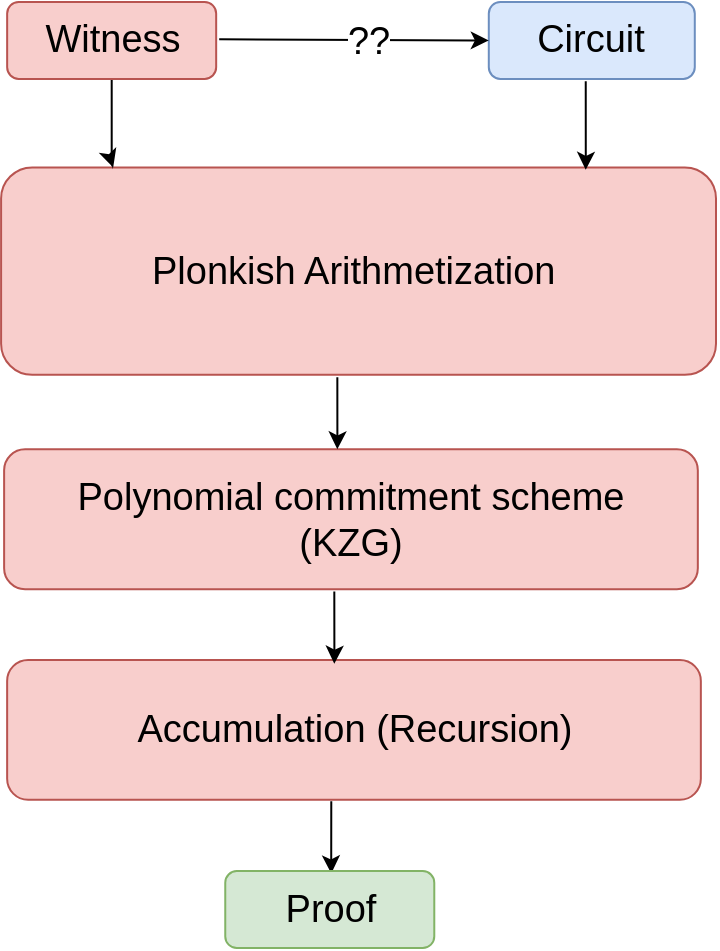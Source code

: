 <mxfile version="18.0.4" type="device" pages="5"><diagram id="QHFmrlGvUxP3nmkvKy5_" name="Eagle's view"><mxGraphModel dx="1018" dy="682" grid="1" gridSize="1" guides="1" tooltips="1" connect="1" arrows="1" fold="1" page="1" pageScale="1" pageWidth="1169" pageHeight="827" math="0" shadow="0"><root><mxCell id="0"/><mxCell id="1" parent="0"/><mxCell id="58Uc5AEuXsRUhrcqCHVf-1" value="" style="group" parent="1" vertex="1" connectable="0"><mxGeometry x="359.544" y="92" width="357.456" height="473" as="geometry"/></mxCell><mxCell id="X74Rvgh0EIR3SkaCg-hy-2" value="&lt;font style=&quot;font-size: 19px;&quot;&gt;Plonkish Arithmetization&amp;nbsp;&lt;/font&gt;" style="rounded=1;whiteSpace=wrap;html=1;fillColor=#f8cecc;strokeColor=#b85450;" parent="58Uc5AEuXsRUhrcqCHVf-1" vertex="1"><mxGeometry y="82.717" width="357.456" height="103.687" as="geometry"/></mxCell><mxCell id="X74Rvgh0EIR3SkaCg-hy-3" value="&lt;font style=&quot;font-size: 19px;&quot;&gt;Polynomial commitment scheme&lt;br&gt;(KZG)&lt;/font&gt;" style="rounded=1;whiteSpace=wrap;html=1;fillColor=#f8cecc;strokeColor=#b85450;" parent="58Uc5AEuXsRUhrcqCHVf-1" vertex="1"><mxGeometry x="1.515" y="223.685" width="346.854" height="69.901" as="geometry"/></mxCell><mxCell id="0phpWhfDZtE61VY25XIq-4" value="" style="edgeStyle=orthogonalEdgeStyle;rounded=0;orthogonalLoop=1;jettySize=auto;html=1;" parent="58Uc5AEuXsRUhrcqCHVf-1" source="0phpWhfDZtE61VY25XIq-1" target="X74Rvgh0EIR3SkaCg-hy-2" edge="1"><mxGeometry relative="1" as="geometry"><Array as="points"><mxPoint x="56.042" y="80.387"/><mxPoint x="56.042" y="80.387"/></Array></mxGeometry></mxCell><mxCell id="0phpWhfDZtE61VY25XIq-1" value="&lt;font style=&quot;font-size: 19px;&quot;&gt;Witness&lt;/font&gt;" style="rounded=1;whiteSpace=wrap;html=1;fillColor=#f8cecc;strokeColor=#b85450;" parent="58Uc5AEuXsRUhrcqCHVf-1" vertex="1"><mxGeometry x="3.029" width="104.51" height="38.446" as="geometry"/></mxCell><mxCell id="0phpWhfDZtE61VY25XIq-2" value="&lt;font style=&quot;font-size: 19px;&quot;&gt;Circuit&lt;/font&gt;" style="rounded=1;whiteSpace=wrap;html=1;fillColor=#dae8fc;strokeColor=#6c8ebf;" parent="58Uc5AEuXsRUhrcqCHVf-1" vertex="1"><mxGeometry x="243.858" width="102.996" height="38.446" as="geometry"/></mxCell><mxCell id="0phpWhfDZtE61VY25XIq-3" value="&lt;font style=&quot;font-size: 19px;&quot;&gt;Accumulation (Recursion)&lt;/font&gt;" style="rounded=1;whiteSpace=wrap;html=1;fillColor=#f8cecc;strokeColor=#b85450;" parent="58Uc5AEuXsRUhrcqCHVf-1" vertex="1"><mxGeometry x="3.026" y="328.997" width="346.854" height="69.901" as="geometry"/></mxCell><mxCell id="0phpWhfDZtE61VY25XIq-5" value="" style="edgeStyle=orthogonalEdgeStyle;rounded=0;orthogonalLoop=1;jettySize=auto;html=1;" parent="58Uc5AEuXsRUhrcqCHVf-1" edge="1"><mxGeometry relative="1" as="geometry"><mxPoint x="292.326" y="39.611" as="sourcePoint"/><mxPoint x="292.326" y="83.882" as="targetPoint"/><Array as="points"><mxPoint x="293.084" y="81.552"/><mxPoint x="293.084" y="81.552"/></Array></mxGeometry></mxCell><mxCell id="0phpWhfDZtE61VY25XIq-6" value="" style="endArrow=classic;html=1;rounded=0;entryX=0;entryY=0.5;entryDx=0;entryDy=0;" parent="58Uc5AEuXsRUhrcqCHVf-1" target="0phpWhfDZtE61VY25XIq-2" edge="1"><mxGeometry width="50" height="50" relative="1" as="geometry"><mxPoint x="109.054" y="18.64" as="sourcePoint"/><mxPoint x="184.787" y="-39.611" as="targetPoint"/></mxGeometry></mxCell><mxCell id="0phpWhfDZtE61VY25XIq-7" value="&lt;font style=&quot;font-size: 19px;&quot;&gt;??&lt;/font&gt;" style="edgeLabel;html=1;align=center;verticalAlign=middle;resizable=0;points=[];" parent="0phpWhfDZtE61VY25XIq-6" vertex="1" connectable="0"><mxGeometry x="0.101" y="-1" relative="1" as="geometry"><mxPoint as="offset"/></mxGeometry></mxCell><mxCell id="0phpWhfDZtE61VY25XIq-8" value="" style="edgeStyle=orthogonalEdgeStyle;rounded=0;orthogonalLoop=1;jettySize=auto;html=1;" parent="58Uc5AEuXsRUhrcqCHVf-1" edge="1"><mxGeometry relative="1" as="geometry"><mxPoint x="168.126" y="187.569" as="sourcePoint"/><mxPoint x="168.126" y="223.685" as="targetPoint"/><Array as="points"><mxPoint x="168.883" y="221.355"/><mxPoint x="168.883" y="221.355"/></Array></mxGeometry></mxCell><mxCell id="0phpWhfDZtE61VY25XIq-9" value="" style="edgeStyle=orthogonalEdgeStyle;rounded=0;orthogonalLoop=1;jettySize=auto;html=1;" parent="58Uc5AEuXsRUhrcqCHVf-1" edge="1"><mxGeometry relative="1" as="geometry"><mxPoint x="166.611" y="294.751" as="sourcePoint"/><mxPoint x="166.611" y="330.867" as="targetPoint"/><Array as="points"><mxPoint x="167.368" y="328.537"/><mxPoint x="167.368" y="328.537"/></Array></mxGeometry></mxCell><mxCell id="0phpWhfDZtE61VY25XIq-10" value="" style="edgeStyle=orthogonalEdgeStyle;rounded=0;orthogonalLoop=1;jettySize=auto;html=1;" parent="58Uc5AEuXsRUhrcqCHVf-1" edge="1"><mxGeometry relative="1" as="geometry"><mxPoint x="165.096" y="399.603" as="sourcePoint"/><mxPoint x="165.096" y="435.719" as="targetPoint"/><Array as="points"><mxPoint x="165.854" y="433.389"/><mxPoint x="165.854" y="433.389"/></Array></mxGeometry></mxCell><mxCell id="0phpWhfDZtE61VY25XIq-11" value="&lt;font style=&quot;font-size: 19px;&quot;&gt;Proof&lt;/font&gt;" style="rounded=1;whiteSpace=wrap;html=1;fillColor=#d5e8d4;strokeColor=#82b366;" parent="58Uc5AEuXsRUhrcqCHVf-1" vertex="1"><mxGeometry x="112.084" y="434.554" width="104.51" height="38.446" as="geometry"/></mxCell></root></mxGraphModel></diagram><diagram id="GHTKExPOqZYscrF6f4-d" name="Arith1: columns"><mxGraphModel dx="787" dy="802" grid="1" gridSize="1" guides="1" tooltips="1" connect="1" arrows="1" fold="1" page="1" pageScale="1" pageWidth="1169" pageHeight="827" math="0" shadow="0"><root><mxCell id="0"/><mxCell id="1" parent="0"/><mxCell id="ErqOz0A0wLJJ3u-vV_x8-115" value="Advice column: Witness (by prover)" style="text;html=1;strokeColor=none;fillColor=none;align=center;verticalAlign=middle;whiteSpace=wrap;rounded=0;fontSize=15;" parent="1" vertex="1"><mxGeometry x="57" y="626" width="165" height="31" as="geometry"/></mxCell><mxCell id="ErqOz0A0wLJJ3u-vV_x8-116" value="Instance column: Public (shared)" style="text;html=1;strokeColor=none;fillColor=none;align=center;verticalAlign=middle;whiteSpace=wrap;rounded=0;fontSize=15;" parent="1" vertex="1"><mxGeometry x="277" y="622" width="154" height="45" as="geometry"/></mxCell><mxCell id="ErqOz0A0wLJJ3u-vV_x8-117" value="fixed columns&amp;nbsp;" style="text;html=1;strokeColor=none;fillColor=none;align=center;verticalAlign=middle;whiteSpace=wrap;rounded=0;fontSize=15;" parent="1" vertex="1"><mxGeometry x="445" y="627" width="124" height="36" as="geometry"/></mxCell><mxCell id="ErqOz0A0wLJJ3u-vV_x8-24" value="" style="shape=table;startSize=0;container=1;collapsible=0;childLayout=tableLayout;fontSize=19;gradientColor=#ffffff;" parent="1" vertex="1"><mxGeometry x="28" y="390" width="552" height="233" as="geometry"/></mxCell><mxCell id="ErqOz0A0wLJJ3u-vV_x8-25" value="" style="shape=tableRow;horizontal=0;startSize=0;swimlaneHead=0;swimlaneBody=0;top=0;left=0;bottom=0;right=0;collapsible=0;dropTarget=0;fillColor=none;points=[[0,0.5],[1,0.5]];portConstraint=eastwest;fontSize=19;" parent="ErqOz0A0wLJJ3u-vV_x8-24" vertex="1"><mxGeometry width="552" height="40" as="geometry"/></mxCell><mxCell id="ErqOz0A0wLJJ3u-vV_x8-26" value="" style="shape=partialRectangle;html=1;whiteSpace=wrap;connectable=0;overflow=hidden;fillColor=#f8cecc;top=0;left=0;bottom=0;right=0;pointerEvents=1;fontSize=19;strokeColor=#b85450;" parent="ErqOz0A0wLJJ3u-vV_x8-25" vertex="1"><mxGeometry width="50" height="40" as="geometry"><mxRectangle width="50" height="40" as="alternateBounds"/></mxGeometry></mxCell><mxCell id="ErqOz0A0wLJJ3u-vV_x8-27" value="" style="shape=partialRectangle;html=1;whiteSpace=wrap;connectable=0;overflow=hidden;fillColor=#f8cecc;top=0;left=0;bottom=0;right=0;pointerEvents=1;fontSize=19;strokeColor=#b85450;" parent="ErqOz0A0wLJJ3u-vV_x8-25" vertex="1"><mxGeometry x="50" width="50" height="40" as="geometry"><mxRectangle width="50" height="40" as="alternateBounds"/></mxGeometry></mxCell><mxCell id="ErqOz0A0wLJJ3u-vV_x8-28" value="" style="shape=partialRectangle;html=1;whiteSpace=wrap;connectable=0;overflow=hidden;fillColor=#f8cecc;top=0;left=0;bottom=0;right=0;pointerEvents=1;fontSize=19;strokeColor=#b85450;" parent="ErqOz0A0wLJJ3u-vV_x8-25" vertex="1"><mxGeometry x="100" width="46" height="40" as="geometry"><mxRectangle width="46" height="40" as="alternateBounds"/></mxGeometry></mxCell><mxCell id="ErqOz0A0wLJJ3u-vV_x8-29" value="" style="shape=partialRectangle;html=1;whiteSpace=wrap;connectable=0;overflow=hidden;fillColor=#f8cecc;top=0;left=0;bottom=0;right=0;pointerEvents=1;fontSize=19;strokeColor=#b85450;" parent="ErqOz0A0wLJJ3u-vV_x8-25" vertex="1"><mxGeometry x="146" width="55" height="40" as="geometry"><mxRectangle width="55" height="40" as="alternateBounds"/></mxGeometry></mxCell><mxCell id="ErqOz0A0wLJJ3u-vV_x8-30" value="" style="shape=partialRectangle;html=1;whiteSpace=wrap;connectable=0;overflow=hidden;fillColor=#f8cecc;top=0;left=0;bottom=0;right=0;pointerEvents=1;fontSize=19;strokeColor=#b85450;" parent="ErqOz0A0wLJJ3u-vV_x8-25" vertex="1"><mxGeometry x="201" width="50" height="40" as="geometry"><mxRectangle width="50" height="40" as="alternateBounds"/></mxGeometry></mxCell><mxCell id="ErqOz0A0wLJJ3u-vV_x8-31" value="" style="shape=partialRectangle;html=1;whiteSpace=wrap;connectable=0;overflow=hidden;fillColor=#fff2cc;top=0;left=0;bottom=0;right=0;pointerEvents=1;fontSize=19;strokeColor=#d6b656;" parent="ErqOz0A0wLJJ3u-vV_x8-25" vertex="1"><mxGeometry x="251" width="50" height="40" as="geometry"><mxRectangle width="50" height="40" as="alternateBounds"/></mxGeometry></mxCell><mxCell id="ErqOz0A0wLJJ3u-vV_x8-32" value="" style="shape=partialRectangle;html=1;whiteSpace=wrap;connectable=0;overflow=hidden;fillColor=#fff2cc;top=0;left=0;bottom=0;right=0;pointerEvents=1;fontSize=19;strokeColor=#d6b656;" parent="ErqOz0A0wLJJ3u-vV_x8-25" vertex="1"><mxGeometry x="301" width="50" height="40" as="geometry"><mxRectangle width="50" height="40" as="alternateBounds"/></mxGeometry></mxCell><mxCell id="ErqOz0A0wLJJ3u-vV_x8-33" value="" style="shape=partialRectangle;html=1;whiteSpace=wrap;connectable=0;overflow=hidden;fillColor=#fff2cc;top=0;left=0;bottom=0;right=0;pointerEvents=1;fontSize=19;strokeColor=#d6b656;" parent="ErqOz0A0wLJJ3u-vV_x8-25" vertex="1"><mxGeometry x="351" width="50" height="40" as="geometry"><mxRectangle width="50" height="40" as="alternateBounds"/></mxGeometry></mxCell><mxCell id="ErqOz0A0wLJJ3u-vV_x8-34" value="" style="shape=partialRectangle;html=1;whiteSpace=wrap;connectable=0;overflow=hidden;fillColor=#dae8fc;top=0;left=0;bottom=0;right=0;pointerEvents=1;fontSize=19;strokeColor=#6c8ebf;" parent="ErqOz0A0wLJJ3u-vV_x8-25" vertex="1"><mxGeometry x="401" width="50" height="40" as="geometry"><mxRectangle width="50" height="40" as="alternateBounds"/></mxGeometry></mxCell><mxCell id="ErqOz0A0wLJJ3u-vV_x8-35" value="" style="shape=partialRectangle;html=1;whiteSpace=wrap;connectable=0;overflow=hidden;fillColor=#dae8fc;top=0;left=0;bottom=0;right=0;pointerEvents=1;fontSize=19;strokeColor=#6c8ebf;" parent="ErqOz0A0wLJJ3u-vV_x8-25" vertex="1"><mxGeometry x="451" width="50" height="40" as="geometry"><mxRectangle width="50" height="40" as="alternateBounds"/></mxGeometry></mxCell><mxCell id="ErqOz0A0wLJJ3u-vV_x8-36" value="" style="shape=partialRectangle;html=1;whiteSpace=wrap;connectable=0;overflow=hidden;fillColor=#dae8fc;top=0;left=0;bottom=0;right=0;pointerEvents=1;fontSize=19;strokeColor=#6c8ebf;" parent="ErqOz0A0wLJJ3u-vV_x8-25" vertex="1"><mxGeometry x="501" width="51" height="40" as="geometry"><mxRectangle width="51" height="40" as="alternateBounds"/></mxGeometry></mxCell><mxCell id="ErqOz0A0wLJJ3u-vV_x8-40" value="" style="shape=tableRow;horizontal=0;startSize=0;swimlaneHead=0;swimlaneBody=0;top=0;left=0;bottom=0;right=0;collapsible=0;dropTarget=0;fillColor=none;points=[[0,0.5],[1,0.5]];portConstraint=eastwest;fontSize=19;" parent="ErqOz0A0wLJJ3u-vV_x8-24" vertex="1"><mxGeometry y="40" width="552" height="41" as="geometry"/></mxCell><mxCell id="ErqOz0A0wLJJ3u-vV_x8-41" value="" style="shape=partialRectangle;html=1;whiteSpace=wrap;connectable=0;overflow=hidden;fillColor=#f8cecc;top=0;left=0;bottom=0;right=0;pointerEvents=1;fontSize=19;strokeColor=#b85450;" parent="ErqOz0A0wLJJ3u-vV_x8-40" vertex="1"><mxGeometry width="50" height="41" as="geometry"><mxRectangle width="50" height="41" as="alternateBounds"/></mxGeometry></mxCell><mxCell id="ErqOz0A0wLJJ3u-vV_x8-42" value="" style="shape=partialRectangle;html=1;whiteSpace=wrap;connectable=0;overflow=hidden;fillColor=#f8cecc;top=0;left=0;bottom=0;right=0;pointerEvents=1;fontSize=19;strokeColor=#b85450;" parent="ErqOz0A0wLJJ3u-vV_x8-40" vertex="1"><mxGeometry x="50" width="50" height="41" as="geometry"><mxRectangle width="50" height="41" as="alternateBounds"/></mxGeometry></mxCell><mxCell id="ErqOz0A0wLJJ3u-vV_x8-43" value="" style="shape=partialRectangle;html=1;whiteSpace=wrap;connectable=0;overflow=hidden;fillColor=#f8cecc;top=0;left=0;bottom=0;right=0;pointerEvents=1;fontSize=19;strokeColor=#b85450;" parent="ErqOz0A0wLJJ3u-vV_x8-40" vertex="1"><mxGeometry x="100" width="46" height="41" as="geometry"><mxRectangle width="46" height="41" as="alternateBounds"/></mxGeometry></mxCell><mxCell id="ErqOz0A0wLJJ3u-vV_x8-44" value="" style="shape=partialRectangle;html=1;whiteSpace=wrap;connectable=0;overflow=hidden;fillColor=#f8cecc;top=0;left=0;bottom=0;right=0;pointerEvents=1;fontSize=19;strokeColor=#b85450;" parent="ErqOz0A0wLJJ3u-vV_x8-40" vertex="1"><mxGeometry x="146" width="55" height="41" as="geometry"><mxRectangle width="55" height="41" as="alternateBounds"/></mxGeometry></mxCell><mxCell id="ErqOz0A0wLJJ3u-vV_x8-45" value="" style="shape=partialRectangle;html=1;whiteSpace=wrap;connectable=0;overflow=hidden;fillColor=#f8cecc;top=0;left=0;bottom=0;right=0;pointerEvents=1;fontSize=19;strokeColor=#b85450;" parent="ErqOz0A0wLJJ3u-vV_x8-40" vertex="1"><mxGeometry x="201" width="50" height="41" as="geometry"><mxRectangle width="50" height="41" as="alternateBounds"/></mxGeometry></mxCell><mxCell id="ErqOz0A0wLJJ3u-vV_x8-46" value="" style="shape=partialRectangle;html=1;whiteSpace=wrap;connectable=0;overflow=hidden;fillColor=#fff2cc;top=0;left=0;bottom=0;right=0;pointerEvents=1;fontSize=19;strokeColor=#d6b656;" parent="ErqOz0A0wLJJ3u-vV_x8-40" vertex="1"><mxGeometry x="251" width="50" height="41" as="geometry"><mxRectangle width="50" height="41" as="alternateBounds"/></mxGeometry></mxCell><mxCell id="ErqOz0A0wLJJ3u-vV_x8-47" value="" style="shape=partialRectangle;html=1;whiteSpace=wrap;connectable=0;overflow=hidden;fillColor=#fff2cc;top=0;left=0;bottom=0;right=0;pointerEvents=1;fontSize=19;strokeColor=#d6b656;" parent="ErqOz0A0wLJJ3u-vV_x8-40" vertex="1"><mxGeometry x="301" width="50" height="41" as="geometry"><mxRectangle width="50" height="41" as="alternateBounds"/></mxGeometry></mxCell><mxCell id="ErqOz0A0wLJJ3u-vV_x8-48" value="" style="shape=partialRectangle;html=1;whiteSpace=wrap;connectable=0;overflow=hidden;fillColor=#fff2cc;top=0;left=0;bottom=0;right=0;pointerEvents=1;fontSize=19;strokeColor=#d6b656;" parent="ErqOz0A0wLJJ3u-vV_x8-40" vertex="1"><mxGeometry x="351" width="50" height="41" as="geometry"><mxRectangle width="50" height="41" as="alternateBounds"/></mxGeometry></mxCell><mxCell id="ErqOz0A0wLJJ3u-vV_x8-49" value="" style="shape=partialRectangle;html=1;whiteSpace=wrap;connectable=0;overflow=hidden;fillColor=#dae8fc;top=0;left=0;bottom=0;right=0;pointerEvents=1;fontSize=19;strokeColor=#6c8ebf;" parent="ErqOz0A0wLJJ3u-vV_x8-40" vertex="1"><mxGeometry x="401" width="50" height="41" as="geometry"><mxRectangle width="50" height="41" as="alternateBounds"/></mxGeometry></mxCell><mxCell id="ErqOz0A0wLJJ3u-vV_x8-50" value="" style="shape=partialRectangle;html=1;whiteSpace=wrap;connectable=0;overflow=hidden;fillColor=#dae8fc;top=0;left=0;bottom=0;right=0;pointerEvents=1;fontSize=19;strokeColor=#6c8ebf;" parent="ErqOz0A0wLJJ3u-vV_x8-40" vertex="1"><mxGeometry x="451" width="50" height="41" as="geometry"><mxRectangle width="50" height="41" as="alternateBounds"/></mxGeometry></mxCell><mxCell id="ErqOz0A0wLJJ3u-vV_x8-51" value="" style="shape=partialRectangle;html=1;whiteSpace=wrap;connectable=0;overflow=hidden;fillColor=#dae8fc;top=0;left=0;bottom=0;right=0;pointerEvents=1;fontSize=19;strokeColor=#6c8ebf;" parent="ErqOz0A0wLJJ3u-vV_x8-40" vertex="1"><mxGeometry x="501" width="51" height="41" as="geometry"><mxRectangle width="51" height="41" as="alternateBounds"/></mxGeometry></mxCell><mxCell id="ErqOz0A0wLJJ3u-vV_x8-55" value="" style="shape=tableRow;horizontal=0;startSize=0;swimlaneHead=0;swimlaneBody=0;top=0;left=0;bottom=0;right=0;collapsible=0;dropTarget=0;fillColor=none;points=[[0,0.5],[1,0.5]];portConstraint=eastwest;fontSize=19;" parent="ErqOz0A0wLJJ3u-vV_x8-24" vertex="1"><mxGeometry y="81" width="552" height="40" as="geometry"/></mxCell><mxCell id="ErqOz0A0wLJJ3u-vV_x8-56" value="" style="shape=partialRectangle;html=1;whiteSpace=wrap;connectable=0;overflow=hidden;fillColor=#f8cecc;top=0;left=0;bottom=0;right=0;pointerEvents=1;fontSize=19;strokeColor=#b85450;" parent="ErqOz0A0wLJJ3u-vV_x8-55" vertex="1"><mxGeometry width="50" height="40" as="geometry"><mxRectangle width="50" height="40" as="alternateBounds"/></mxGeometry></mxCell><mxCell id="ErqOz0A0wLJJ3u-vV_x8-57" value="" style="shape=partialRectangle;html=1;whiteSpace=wrap;connectable=0;overflow=hidden;fillColor=#f8cecc;top=0;left=0;bottom=0;right=0;pointerEvents=1;fontSize=19;strokeColor=#b85450;" parent="ErqOz0A0wLJJ3u-vV_x8-55" vertex="1"><mxGeometry x="50" width="50" height="40" as="geometry"><mxRectangle width="50" height="40" as="alternateBounds"/></mxGeometry></mxCell><mxCell id="ErqOz0A0wLJJ3u-vV_x8-58" value="" style="shape=partialRectangle;html=1;whiteSpace=wrap;connectable=0;overflow=hidden;fillColor=#f8cecc;top=0;left=0;bottom=0;right=0;pointerEvents=1;fontSize=19;strokeColor=#b85450;" parent="ErqOz0A0wLJJ3u-vV_x8-55" vertex="1"><mxGeometry x="100" width="46" height="40" as="geometry"><mxRectangle width="46" height="40" as="alternateBounds"/></mxGeometry></mxCell><mxCell id="ErqOz0A0wLJJ3u-vV_x8-59" value="" style="shape=partialRectangle;html=1;whiteSpace=wrap;connectable=0;overflow=hidden;fillColor=#f8cecc;top=0;left=0;bottom=0;right=0;pointerEvents=1;fontSize=19;strokeColor=#b85450;" parent="ErqOz0A0wLJJ3u-vV_x8-55" vertex="1"><mxGeometry x="146" width="55" height="40" as="geometry"><mxRectangle width="55" height="40" as="alternateBounds"/></mxGeometry></mxCell><mxCell id="ErqOz0A0wLJJ3u-vV_x8-60" value="" style="shape=partialRectangle;html=1;whiteSpace=wrap;connectable=0;overflow=hidden;fillColor=#f8cecc;top=0;left=0;bottom=0;right=0;pointerEvents=1;fontSize=19;strokeColor=#b85450;" parent="ErqOz0A0wLJJ3u-vV_x8-55" vertex="1"><mxGeometry x="201" width="50" height="40" as="geometry"><mxRectangle width="50" height="40" as="alternateBounds"/></mxGeometry></mxCell><mxCell id="ErqOz0A0wLJJ3u-vV_x8-61" value="" style="shape=partialRectangle;html=1;whiteSpace=wrap;connectable=0;overflow=hidden;fillColor=#fff2cc;top=0;left=0;bottom=0;right=0;pointerEvents=1;fontSize=19;strokeColor=#d6b656;" parent="ErqOz0A0wLJJ3u-vV_x8-55" vertex="1"><mxGeometry x="251" width="50" height="40" as="geometry"><mxRectangle width="50" height="40" as="alternateBounds"/></mxGeometry></mxCell><mxCell id="ErqOz0A0wLJJ3u-vV_x8-62" value="" style="shape=partialRectangle;html=1;whiteSpace=wrap;connectable=0;overflow=hidden;fillColor=#fff2cc;top=0;left=0;bottom=0;right=0;pointerEvents=1;fontSize=19;strokeColor=#d6b656;" parent="ErqOz0A0wLJJ3u-vV_x8-55" vertex="1"><mxGeometry x="301" width="50" height="40" as="geometry"><mxRectangle width="50" height="40" as="alternateBounds"/></mxGeometry></mxCell><mxCell id="ErqOz0A0wLJJ3u-vV_x8-63" value="" style="shape=partialRectangle;html=1;whiteSpace=wrap;connectable=0;overflow=hidden;fillColor=#fff2cc;top=0;left=0;bottom=0;right=0;pointerEvents=1;fontSize=19;strokeColor=#d6b656;" parent="ErqOz0A0wLJJ3u-vV_x8-55" vertex="1"><mxGeometry x="351" width="50" height="40" as="geometry"><mxRectangle width="50" height="40" as="alternateBounds"/></mxGeometry></mxCell><mxCell id="ErqOz0A0wLJJ3u-vV_x8-64" value="" style="shape=partialRectangle;html=1;whiteSpace=wrap;connectable=0;overflow=hidden;fillColor=#dae8fc;top=0;left=0;bottom=0;right=0;pointerEvents=1;fontSize=19;strokeColor=#6c8ebf;" parent="ErqOz0A0wLJJ3u-vV_x8-55" vertex="1"><mxGeometry x="401" width="50" height="40" as="geometry"><mxRectangle width="50" height="40" as="alternateBounds"/></mxGeometry></mxCell><mxCell id="ErqOz0A0wLJJ3u-vV_x8-65" value="" style="shape=partialRectangle;html=1;whiteSpace=wrap;connectable=0;overflow=hidden;fillColor=#dae8fc;top=0;left=0;bottom=0;right=0;pointerEvents=1;fontSize=19;strokeColor=#6c8ebf;" parent="ErqOz0A0wLJJ3u-vV_x8-55" vertex="1"><mxGeometry x="451" width="50" height="40" as="geometry"><mxRectangle width="50" height="40" as="alternateBounds"/></mxGeometry></mxCell><mxCell id="ErqOz0A0wLJJ3u-vV_x8-66" value="" style="shape=partialRectangle;html=1;whiteSpace=wrap;connectable=0;overflow=hidden;fillColor=#dae8fc;top=0;left=0;bottom=0;right=0;pointerEvents=1;fontSize=19;strokeColor=#6c8ebf;" parent="ErqOz0A0wLJJ3u-vV_x8-55" vertex="1"><mxGeometry x="501" width="51" height="40" as="geometry"><mxRectangle width="51" height="40" as="alternateBounds"/></mxGeometry></mxCell><mxCell id="ErqOz0A0wLJJ3u-vV_x8-70" value="" style="shape=tableRow;horizontal=0;startSize=0;swimlaneHead=0;swimlaneBody=0;top=0;left=0;bottom=0;right=0;collapsible=0;dropTarget=0;fillColor=none;points=[[0,0.5],[1,0.5]];portConstraint=eastwest;fontSize=19;" parent="ErqOz0A0wLJJ3u-vV_x8-24" vertex="1"><mxGeometry y="121" width="552" height="40" as="geometry"/></mxCell><mxCell id="ErqOz0A0wLJJ3u-vV_x8-71" value="" style="shape=partialRectangle;html=1;whiteSpace=wrap;connectable=0;overflow=hidden;fillColor=#f8cecc;top=0;left=0;bottom=0;right=0;pointerEvents=1;fontSize=19;strokeColor=#b85450;" parent="ErqOz0A0wLJJ3u-vV_x8-70" vertex="1"><mxGeometry width="50" height="40" as="geometry"><mxRectangle width="50" height="40" as="alternateBounds"/></mxGeometry></mxCell><mxCell id="ErqOz0A0wLJJ3u-vV_x8-72" value="" style="shape=partialRectangle;html=1;whiteSpace=wrap;connectable=0;overflow=hidden;fillColor=#f8cecc;top=0;left=0;bottom=0;right=0;pointerEvents=1;fontSize=19;strokeColor=#b85450;" parent="ErqOz0A0wLJJ3u-vV_x8-70" vertex="1"><mxGeometry x="50" width="50" height="40" as="geometry"><mxRectangle width="50" height="40" as="alternateBounds"/></mxGeometry></mxCell><mxCell id="ErqOz0A0wLJJ3u-vV_x8-73" value="" style="shape=partialRectangle;html=1;whiteSpace=wrap;connectable=0;overflow=hidden;fillColor=#f8cecc;top=0;left=0;bottom=0;right=0;pointerEvents=1;fontSize=19;strokeColor=#b85450;" parent="ErqOz0A0wLJJ3u-vV_x8-70" vertex="1"><mxGeometry x="100" width="46" height="40" as="geometry"><mxRectangle width="46" height="40" as="alternateBounds"/></mxGeometry></mxCell><mxCell id="ErqOz0A0wLJJ3u-vV_x8-74" value="" style="shape=partialRectangle;html=1;whiteSpace=wrap;connectable=0;overflow=hidden;fillColor=#f8cecc;top=0;left=0;bottom=0;right=0;pointerEvents=1;fontSize=19;strokeColor=#b85450;" parent="ErqOz0A0wLJJ3u-vV_x8-70" vertex="1"><mxGeometry x="146" width="55" height="40" as="geometry"><mxRectangle width="55" height="40" as="alternateBounds"/></mxGeometry></mxCell><mxCell id="ErqOz0A0wLJJ3u-vV_x8-75" value="" style="shape=partialRectangle;html=1;whiteSpace=wrap;connectable=0;overflow=hidden;fillColor=#f8cecc;top=0;left=0;bottom=0;right=0;pointerEvents=1;fontSize=19;strokeColor=#b85450;" parent="ErqOz0A0wLJJ3u-vV_x8-70" vertex="1"><mxGeometry x="201" width="50" height="40" as="geometry"><mxRectangle width="50" height="40" as="alternateBounds"/></mxGeometry></mxCell><mxCell id="ErqOz0A0wLJJ3u-vV_x8-76" value="" style="shape=partialRectangle;html=1;whiteSpace=wrap;connectable=0;overflow=hidden;fillColor=#fff2cc;top=0;left=0;bottom=0;right=0;pointerEvents=1;fontSize=19;strokeColor=#d6b656;" parent="ErqOz0A0wLJJ3u-vV_x8-70" vertex="1"><mxGeometry x="251" width="50" height="40" as="geometry"><mxRectangle width="50" height="40" as="alternateBounds"/></mxGeometry></mxCell><mxCell id="ErqOz0A0wLJJ3u-vV_x8-77" value="" style="shape=partialRectangle;html=1;whiteSpace=wrap;connectable=0;overflow=hidden;fillColor=#fff2cc;top=0;left=0;bottom=0;right=0;pointerEvents=1;fontSize=19;strokeColor=#d6b656;" parent="ErqOz0A0wLJJ3u-vV_x8-70" vertex="1"><mxGeometry x="301" width="50" height="40" as="geometry"><mxRectangle width="50" height="40" as="alternateBounds"/></mxGeometry></mxCell><mxCell id="ErqOz0A0wLJJ3u-vV_x8-78" value="" style="shape=partialRectangle;html=1;whiteSpace=wrap;connectable=0;overflow=hidden;fillColor=#fff2cc;top=0;left=0;bottom=0;right=0;pointerEvents=1;fontSize=19;strokeColor=#d6b656;" parent="ErqOz0A0wLJJ3u-vV_x8-70" vertex="1"><mxGeometry x="351" width="50" height="40" as="geometry"><mxRectangle width="50" height="40" as="alternateBounds"/></mxGeometry></mxCell><mxCell id="ErqOz0A0wLJJ3u-vV_x8-79" value="" style="shape=partialRectangle;html=1;whiteSpace=wrap;connectable=0;overflow=hidden;fillColor=#dae8fc;top=0;left=0;bottom=0;right=0;pointerEvents=1;fontSize=19;strokeColor=#6c8ebf;" parent="ErqOz0A0wLJJ3u-vV_x8-70" vertex="1"><mxGeometry x="401" width="50" height="40" as="geometry"><mxRectangle width="50" height="40" as="alternateBounds"/></mxGeometry></mxCell><mxCell id="ErqOz0A0wLJJ3u-vV_x8-80" value="" style="shape=partialRectangle;html=1;whiteSpace=wrap;connectable=0;overflow=hidden;fillColor=#dae8fc;top=0;left=0;bottom=0;right=0;pointerEvents=1;fontSize=19;strokeColor=#6c8ebf;" parent="ErqOz0A0wLJJ3u-vV_x8-70" vertex="1"><mxGeometry x="451" width="50" height="40" as="geometry"><mxRectangle width="50" height="40" as="alternateBounds"/></mxGeometry></mxCell><mxCell id="ErqOz0A0wLJJ3u-vV_x8-81" value="" style="shape=partialRectangle;html=1;whiteSpace=wrap;connectable=0;overflow=hidden;fillColor=#dae8fc;top=0;left=0;bottom=0;right=0;pointerEvents=1;fontSize=19;strokeColor=#6c8ebf;" parent="ErqOz0A0wLJJ3u-vV_x8-70" vertex="1"><mxGeometry x="501" width="51" height="40" as="geometry"><mxRectangle width="51" height="40" as="alternateBounds"/></mxGeometry></mxCell><mxCell id="ErqOz0A0wLJJ3u-vV_x8-85" value="" style="shape=tableRow;horizontal=0;startSize=0;swimlaneHead=0;swimlaneBody=0;top=0;left=0;bottom=0;right=0;collapsible=0;dropTarget=0;fillColor=none;points=[[0,0.5],[1,0.5]];portConstraint=eastwest;fontSize=19;" parent="ErqOz0A0wLJJ3u-vV_x8-24" vertex="1"><mxGeometry y="161" width="552" height="34" as="geometry"/></mxCell><mxCell id="ErqOz0A0wLJJ3u-vV_x8-86" value="" style="shape=partialRectangle;html=1;whiteSpace=wrap;connectable=0;overflow=hidden;fillColor=#f8cecc;top=0;left=0;bottom=0;right=0;pointerEvents=1;fontSize=19;strokeColor=#b85450;" parent="ErqOz0A0wLJJ3u-vV_x8-85" vertex="1"><mxGeometry width="50" height="34" as="geometry"><mxRectangle width="50" height="34" as="alternateBounds"/></mxGeometry></mxCell><mxCell id="ErqOz0A0wLJJ3u-vV_x8-87" value="" style="shape=partialRectangle;html=1;whiteSpace=wrap;connectable=0;overflow=hidden;fillColor=#f8cecc;top=0;left=0;bottom=0;right=0;pointerEvents=1;fontSize=19;strokeColor=#b85450;" parent="ErqOz0A0wLJJ3u-vV_x8-85" vertex="1"><mxGeometry x="50" width="50" height="34" as="geometry"><mxRectangle width="50" height="34" as="alternateBounds"/></mxGeometry></mxCell><mxCell id="ErqOz0A0wLJJ3u-vV_x8-88" value="" style="shape=partialRectangle;html=1;whiteSpace=wrap;connectable=0;overflow=hidden;fillColor=#f8cecc;top=0;left=0;bottom=0;right=0;pointerEvents=1;fontSize=19;strokeColor=#b85450;" parent="ErqOz0A0wLJJ3u-vV_x8-85" vertex="1"><mxGeometry x="100" width="46" height="34" as="geometry"><mxRectangle width="46" height="34" as="alternateBounds"/></mxGeometry></mxCell><mxCell id="ErqOz0A0wLJJ3u-vV_x8-89" value="" style="shape=partialRectangle;html=1;whiteSpace=wrap;connectable=0;overflow=hidden;fillColor=#f8cecc;top=0;left=0;bottom=0;right=0;pointerEvents=1;fontSize=19;strokeColor=#b85450;" parent="ErqOz0A0wLJJ3u-vV_x8-85" vertex="1"><mxGeometry x="146" width="55" height="34" as="geometry"><mxRectangle width="55" height="34" as="alternateBounds"/></mxGeometry></mxCell><mxCell id="ErqOz0A0wLJJ3u-vV_x8-90" value="" style="shape=partialRectangle;html=1;whiteSpace=wrap;connectable=0;overflow=hidden;fillColor=#f8cecc;top=0;left=0;bottom=0;right=0;pointerEvents=1;fontSize=19;strokeColor=#b85450;" parent="ErqOz0A0wLJJ3u-vV_x8-85" vertex="1"><mxGeometry x="201" width="50" height="34" as="geometry"><mxRectangle width="50" height="34" as="alternateBounds"/></mxGeometry></mxCell><mxCell id="ErqOz0A0wLJJ3u-vV_x8-91" value="" style="shape=partialRectangle;html=1;whiteSpace=wrap;connectable=0;overflow=hidden;fillColor=#fff2cc;top=0;left=0;bottom=0;right=0;pointerEvents=1;fontSize=19;strokeColor=#d6b656;" parent="ErqOz0A0wLJJ3u-vV_x8-85" vertex="1"><mxGeometry x="251" width="50" height="34" as="geometry"><mxRectangle width="50" height="34" as="alternateBounds"/></mxGeometry></mxCell><mxCell id="ErqOz0A0wLJJ3u-vV_x8-92" value="" style="shape=partialRectangle;html=1;whiteSpace=wrap;connectable=0;overflow=hidden;fillColor=#fff2cc;top=0;left=0;bottom=0;right=0;pointerEvents=1;fontSize=19;strokeColor=#d6b656;" parent="ErqOz0A0wLJJ3u-vV_x8-85" vertex="1"><mxGeometry x="301" width="50" height="34" as="geometry"><mxRectangle width="50" height="34" as="alternateBounds"/></mxGeometry></mxCell><mxCell id="ErqOz0A0wLJJ3u-vV_x8-93" value="" style="shape=partialRectangle;html=1;whiteSpace=wrap;connectable=0;overflow=hidden;fillColor=#fff2cc;top=0;left=0;bottom=0;right=0;pointerEvents=1;fontSize=19;strokeColor=#d6b656;" parent="ErqOz0A0wLJJ3u-vV_x8-85" vertex="1"><mxGeometry x="351" width="50" height="34" as="geometry"><mxRectangle width="50" height="34" as="alternateBounds"/></mxGeometry></mxCell><mxCell id="ErqOz0A0wLJJ3u-vV_x8-94" value="" style="shape=partialRectangle;html=1;whiteSpace=wrap;connectable=0;overflow=hidden;fillColor=#dae8fc;top=0;left=0;bottom=0;right=0;pointerEvents=1;fontSize=19;strokeColor=#6c8ebf;" parent="ErqOz0A0wLJJ3u-vV_x8-85" vertex="1"><mxGeometry x="401" width="50" height="34" as="geometry"><mxRectangle width="50" height="34" as="alternateBounds"/></mxGeometry></mxCell><mxCell id="ErqOz0A0wLJJ3u-vV_x8-95" value="" style="shape=partialRectangle;html=1;whiteSpace=wrap;connectable=0;overflow=hidden;fillColor=#dae8fc;top=0;left=0;bottom=0;right=0;pointerEvents=1;fontSize=19;strokeColor=#6c8ebf;" parent="ErqOz0A0wLJJ3u-vV_x8-85" vertex="1"><mxGeometry x="451" width="50" height="34" as="geometry"><mxRectangle width="50" height="34" as="alternateBounds"/></mxGeometry></mxCell><mxCell id="ErqOz0A0wLJJ3u-vV_x8-96" value="" style="shape=partialRectangle;html=1;whiteSpace=wrap;connectable=0;overflow=hidden;fillColor=#dae8fc;top=0;left=0;bottom=0;right=0;pointerEvents=1;fontSize=19;strokeColor=#6c8ebf;" parent="ErqOz0A0wLJJ3u-vV_x8-85" vertex="1"><mxGeometry x="501" width="51" height="34" as="geometry"><mxRectangle width="51" height="34" as="alternateBounds"/></mxGeometry></mxCell><mxCell id="ErqOz0A0wLJJ3u-vV_x8-100" value="" style="shape=tableRow;horizontal=0;startSize=0;swimlaneHead=0;swimlaneBody=0;top=0;left=0;bottom=0;right=0;collapsible=0;dropTarget=0;fillColor=none;points=[[0,0.5],[1,0.5]];portConstraint=eastwest;fontSize=19;" parent="ErqOz0A0wLJJ3u-vV_x8-24" vertex="1"><mxGeometry y="195" width="552" height="38" as="geometry"/></mxCell><mxCell id="ErqOz0A0wLJJ3u-vV_x8-101" value="" style="shape=partialRectangle;html=1;whiteSpace=wrap;connectable=0;overflow=hidden;fillColor=#f8cecc;top=0;left=0;bottom=0;right=0;pointerEvents=1;fontSize=19;strokeColor=#b85450;" parent="ErqOz0A0wLJJ3u-vV_x8-100" vertex="1"><mxGeometry width="50" height="38" as="geometry"><mxRectangle width="50" height="38" as="alternateBounds"/></mxGeometry></mxCell><mxCell id="ErqOz0A0wLJJ3u-vV_x8-102" value="" style="shape=partialRectangle;html=1;whiteSpace=wrap;connectable=0;overflow=hidden;fillColor=#f8cecc;top=0;left=0;bottom=0;right=0;pointerEvents=1;fontSize=19;strokeColor=#b85450;" parent="ErqOz0A0wLJJ3u-vV_x8-100" vertex="1"><mxGeometry x="50" width="50" height="38" as="geometry"><mxRectangle width="50" height="38" as="alternateBounds"/></mxGeometry></mxCell><mxCell id="ErqOz0A0wLJJ3u-vV_x8-103" value="" style="shape=partialRectangle;html=1;whiteSpace=wrap;connectable=0;overflow=hidden;fillColor=#f8cecc;top=0;left=0;bottom=0;right=0;pointerEvents=1;fontSize=19;strokeColor=#b85450;" parent="ErqOz0A0wLJJ3u-vV_x8-100" vertex="1"><mxGeometry x="100" width="46" height="38" as="geometry"><mxRectangle width="46" height="38" as="alternateBounds"/></mxGeometry></mxCell><mxCell id="ErqOz0A0wLJJ3u-vV_x8-104" value="" style="shape=partialRectangle;html=1;whiteSpace=wrap;connectable=0;overflow=hidden;fillColor=#f8cecc;top=0;left=0;bottom=0;right=0;pointerEvents=1;fontSize=19;strokeColor=#b85450;" parent="ErqOz0A0wLJJ3u-vV_x8-100" vertex="1"><mxGeometry x="146" width="55" height="38" as="geometry"><mxRectangle width="55" height="38" as="alternateBounds"/></mxGeometry></mxCell><mxCell id="ErqOz0A0wLJJ3u-vV_x8-105" value="" style="shape=partialRectangle;html=1;whiteSpace=wrap;connectable=0;overflow=hidden;fillColor=#f8cecc;top=0;left=0;bottom=0;right=0;pointerEvents=1;fontSize=19;strokeColor=#b85450;" parent="ErqOz0A0wLJJ3u-vV_x8-100" vertex="1"><mxGeometry x="201" width="50" height="38" as="geometry"><mxRectangle width="50" height="38" as="alternateBounds"/></mxGeometry></mxCell><mxCell id="ErqOz0A0wLJJ3u-vV_x8-106" value="" style="shape=partialRectangle;html=1;whiteSpace=wrap;connectable=0;overflow=hidden;fillColor=#fff2cc;top=0;left=0;bottom=0;right=0;pointerEvents=1;fontSize=19;strokeColor=#d6b656;" parent="ErqOz0A0wLJJ3u-vV_x8-100" vertex="1"><mxGeometry x="251" width="50" height="38" as="geometry"><mxRectangle width="50" height="38" as="alternateBounds"/></mxGeometry></mxCell><mxCell id="ErqOz0A0wLJJ3u-vV_x8-107" value="" style="shape=partialRectangle;html=1;whiteSpace=wrap;connectable=0;overflow=hidden;fillColor=#fff2cc;top=0;left=0;bottom=0;right=0;pointerEvents=1;fontSize=19;strokeColor=#d6b656;" parent="ErqOz0A0wLJJ3u-vV_x8-100" vertex="1"><mxGeometry x="301" width="50" height="38" as="geometry"><mxRectangle width="50" height="38" as="alternateBounds"/></mxGeometry></mxCell><mxCell id="ErqOz0A0wLJJ3u-vV_x8-108" value="" style="shape=partialRectangle;html=1;whiteSpace=wrap;connectable=0;overflow=hidden;fillColor=#fff2cc;top=0;left=0;bottom=0;right=0;pointerEvents=1;fontSize=19;strokeColor=#d6b656;" parent="ErqOz0A0wLJJ3u-vV_x8-100" vertex="1"><mxGeometry x="351" width="50" height="38" as="geometry"><mxRectangle width="50" height="38" as="alternateBounds"/></mxGeometry></mxCell><mxCell id="ErqOz0A0wLJJ3u-vV_x8-109" value="" style="shape=partialRectangle;html=1;whiteSpace=wrap;connectable=0;overflow=hidden;fillColor=#dae8fc;top=0;left=0;bottom=0;right=0;pointerEvents=1;fontSize=19;strokeColor=#6c8ebf;" parent="ErqOz0A0wLJJ3u-vV_x8-100" vertex="1"><mxGeometry x="401" width="50" height="38" as="geometry"><mxRectangle width="50" height="38" as="alternateBounds"/></mxGeometry></mxCell><mxCell id="ErqOz0A0wLJJ3u-vV_x8-110" value="" style="shape=partialRectangle;html=1;whiteSpace=wrap;connectable=0;overflow=hidden;fillColor=#dae8fc;top=0;left=0;bottom=0;right=0;pointerEvents=1;fontSize=19;strokeColor=#6c8ebf;" parent="ErqOz0A0wLJJ3u-vV_x8-100" vertex="1"><mxGeometry x="451" width="50" height="38" as="geometry"><mxRectangle width="50" height="38" as="alternateBounds"/></mxGeometry></mxCell><mxCell id="ErqOz0A0wLJJ3u-vV_x8-111" value="" style="shape=partialRectangle;html=1;whiteSpace=wrap;connectable=0;overflow=hidden;fillColor=#dae8fc;top=0;left=0;bottom=0;right=0;pointerEvents=1;fontSize=19;strokeColor=#6c8ebf;" parent="ErqOz0A0wLJJ3u-vV_x8-100" vertex="1"><mxGeometry x="501" width="51" height="38" as="geometry"><mxRectangle width="51" height="38" as="alternateBounds"/></mxGeometry></mxCell><mxCell id="ErqOz0A0wLJJ3u-vV_x8-119" value="" style="strokeWidth=2;html=1;shape=mxgraph.flowchart.annotation_2;align=left;labelPosition=right;pointerEvents=1;fontSize=19;rotation=-90;" parent="1" vertex="1"><mxGeometry x="489" y="601" width="40.41" height="144.78" as="geometry"/></mxCell><mxCell id="ErqOz0A0wLJJ3u-vV_x8-120" value="Preprocessed data Selectors, const etc" style="text;html=1;strokeColor=none;fillColor=none;align=center;verticalAlign=middle;whiteSpace=wrap;rounded=0;fontSize=15;" parent="1" vertex="1"><mxGeometry x="431" y="705" width="150.3" height="28" as="geometry"/></mxCell><mxCell id="ErqOz0A0wLJJ3u-vV_x8-121" value="" style="strokeWidth=2;html=1;shape=mxgraph.flowchart.annotation_2;align=left;labelPosition=right;pointerEvents=1;fontSize=19;rotation=-90;" parent="1" vertex="1"><mxGeometry x="211" y="475" width="42.5" height="398" as="geometry"/></mxCell><mxCell id="ErqOz0A0wLJJ3u-vV_x8-123" value="Vary across each proof for a given circuit&amp;nbsp;" style="text;html=1;strokeColor=none;fillColor=none;align=center;verticalAlign=middle;whiteSpace=wrap;rounded=0;fontSize=15;" parent="1" vertex="1"><mxGeometry x="96" y="686" width="266" height="57" as="geometry"/></mxCell><mxCell id="wZ3FkBopX67rqQb1g6HI-1" value="Custom gates: Instance, fixed and advice" style="rounded=0;whiteSpace=wrap;html=1;" parent="1" vertex="1"><mxGeometry x="37" y="908" width="120" height="60" as="geometry"/></mxCell><mxCell id="wZ3FkBopX67rqQb1g6HI-2" value="Commit columns : Indpendent, highly parallel" style="rounded=0;whiteSpace=wrap;html=1;" parent="1" vertex="1"><mxGeometry x="37" y="803" width="545" height="60" as="geometry"/></mxCell><mxCell id="wZ3FkBopX67rqQb1g6HI-3" value="" style="endArrow=classic;html=1;rounded=0;entryX=0.516;entryY=0.017;entryDx=0;entryDy=0;entryPerimeter=0;" parent="1" target="wZ3FkBopX67rqQb1g6HI-2" edge="1"><mxGeometry width="50" height="50" relative="1" as="geometry"><mxPoint x="318" y="751" as="sourcePoint"/><mxPoint x="344" y="741" as="targetPoint"/></mxGeometry></mxCell><mxCell id="wZ3FkBopX67rqQb1g6HI-4" value="lookup: relevant advice, table, selector" style="rounded=0;whiteSpace=wrap;html=1;" parent="1" vertex="1"><mxGeometry x="227" y="907" width="136" height="60" as="geometry"/></mxCell><mxCell id="wZ3FkBopX67rqQb1g6HI-5" value="Permutation" style="rounded=0;whiteSpace=wrap;html=1;" parent="1" vertex="1"><mxGeometry x="427.5" y="905" width="153.8" height="60" as="geometry"/></mxCell><mxCell id="wZ3FkBopX67rqQb1g6HI-6" value="" style="endArrow=classic;html=1;rounded=0;entryX=0.633;entryY=0.017;entryDx=0;entryDy=0;entryPerimeter=0;" parent="1" target="wZ3FkBopX67rqQb1g6HI-1" edge="1"><mxGeometry width="50" height="50" relative="1" as="geometry"><mxPoint x="113" y="862" as="sourcePoint"/><mxPoint x="115.22" y="913.02" as="targetPoint"/></mxGeometry></mxCell><mxCell id="wZ3FkBopX67rqQb1g6HI-7" value="" style="endArrow=classic;html=1;rounded=0;entryX=0.633;entryY=0.017;entryDx=0;entryDy=0;entryPerimeter=0;" parent="1" edge="1"><mxGeometry width="50" height="50" relative="1" as="geometry"><mxPoint x="297.04" y="865" as="sourcePoint"/><mxPoint x="297" y="912.02" as="targetPoint"/></mxGeometry></mxCell><mxCell id="wZ3FkBopX67rqQb1g6HI-8" value="" style="endArrow=classic;html=1;rounded=0;entryX=0.633;entryY=0.017;entryDx=0;entryDy=0;entryPerimeter=0;" parent="1" edge="1"><mxGeometry width="50" height="50" relative="1" as="geometry"><mxPoint x="505.69" y="863" as="sourcePoint"/><mxPoint x="505.65" y="910.02" as="targetPoint"/></mxGeometry></mxCell></root></mxGraphModel></diagram><diagram id="-xIuYqupgva8VvunAW07" name="quotient poly"><mxGraphModel dx="1154" dy="682" grid="1" gridSize="10" guides="1" tooltips="1" connect="1" arrows="1" fold="1" page="1" pageScale="1" pageWidth="1169" pageHeight="827" math="1" shadow="0"><root><mxCell id="0"/><mxCell id="1" parent="0"/><mxCell id="NKIaISpgb4uqR9F34zmG-2" value="$$F^{(i)}(x)=IFFT_n(f^{(i)}(x))\\&lt;br&gt;F^{(i)}(x) = \sum_{j=0}^{n-1} a_j^{(i)}&lt;br&gt;&amp;nbsp;x^j$$&amp;nbsp;" style="rounded=1;whiteSpace=wrap;html=1;strokeColor=#d6b656;fillColor=#fff2cc;" parent="1" vertex="1"><mxGeometry x="40" y="410" width="280" height="100" as="geometry"/></mxCell><mxCell id="NKIaISpgb4uqR9F34zmG-3" value="Columns \(v_j^{(i)}\) for \(i=0,1\ldots m-1\) Column length&amp;nbsp; \(j=n\)&lt;br&gt;$$f^{(i)}(x) = \sum_{j=0}^{n-1} v_j^{(i)} L_j(x)$$" style="rounded=1;whiteSpace=wrap;html=1;strokeColor=#9673a6;fillColor=#e1d5e7;" parent="1" vertex="1"><mxGeometry x="70" y="221" width="200" height="129" as="geometry"/></mxCell><mxCell id="TNCKxuC9nNaT8VMdOfM--1" value="" style="endArrow=classic;html=1;rounded=0;exitX=0.455;exitY=0.992;exitDx=0;exitDy=0;exitPerimeter=0;" parent="1" source="NKIaISpgb4uqR9F34zmG-3" edge="1"><mxGeometry width="50" height="50" relative="1" as="geometry"><mxPoint x="210" y="470" as="sourcePoint"/><mxPoint x="160" y="410" as="targetPoint"/></mxGeometry></mxCell><mxCell id="TNCKxuC9nNaT8VMdOfM--3" value="" style="endArrow=classic;html=1;rounded=0;exitX=0.455;exitY=0.992;exitDx=0;exitDy=0;exitPerimeter=0;" parent="1" edge="1"><mxGeometry width="50" height="50" relative="1" as="geometry"><mxPoint x="161" y="509.998" as="sourcePoint"/><mxPoint x="160" y="601.03" as="targetPoint"/></mxGeometry></mxCell><mxCell id="TNCKxuC9nNaT8VMdOfM--5" value="Quotient poly&amp;nbsp;&lt;br&gt;$$Q(x) = \frac{\phi(x)}{x^n-1}$$&lt;br&gt;degree : \(N-n\)" style="rounded=1;whiteSpace=wrap;html=1;strokeColor=#d6b656;fillColor=#fff2cc;" parent="1" vertex="1"><mxGeometry x="420" y="130" width="210" height="110" as="geometry"/></mxCell><mxCell id="TNCKxuC9nNaT8VMdOfM--6" value="Convert to Coefficient form" style="text;html=1;strokeColor=#b85450;fillColor=#f8cecc;align=center;verticalAlign=middle;whiteSpace=wrap;rounded=0;" parent="1" vertex="1"><mxGeometry x="180" y="360" width="140" height="30" as="geometry"/></mxCell><mxCell id="TNCKxuC9nNaT8VMdOfM--12" value="&amp;nbsp;\(\phi(x) = \sum_{i=0}^{k-1} r^i \phi^{(i)}(x)\) where \(r\) is a random field element and \(\phi^{(i)}(x)\) are constraint relations, including gate, permutation.lookup etc" style="rounded=1;whiteSpace=wrap;html=1;strokeColor=#82b366;fillColor=#d5e8d4;" parent="1" vertex="1"><mxGeometry x="400" y="254.5" width="250" height="125.5" as="geometry"/></mxCell><mxCell id="TNCKxuC9nNaT8VMdOfM--13" value="each \(\phi^{(i)}(x)\) is a function of the column polys&amp;nbsp;&lt;br&gt;Max degree of the constraints \(d_c\)" style="rounded=1;whiteSpace=wrap;html=1;strokeColor=#82b366;fillColor=#d5e8d4;" parent="1" vertex="1"><mxGeometry x="400" y="400" width="250" height="90" as="geometry"/></mxCell><mxCell id="TNCKxuC9nNaT8VMdOfM--14" value="Interpolate to domain \(N= 2 * d_c\) where \(d_c\) is max_constraint_degree" style="text;html=1;strokeColor=#b85450;fillColor=#f8cecc;align=center;verticalAlign=middle;whiteSpace=wrap;rounded=0;" parent="1" vertex="1"><mxGeometry x="180" y="520" width="150" height="50" as="geometry"/></mxCell><mxCell id="TNCKxuC9nNaT8VMdOfM--15" value="$$ \tilde{f}^{(i)}(x)= FFT_N(a_0,a_1,\ldots a_{n-1}||0_{N-n})$$" style="rounded=1;whiteSpace=wrap;html=1;strokeColor=#d6b656;fillColor=#fff2cc;" parent="1" vertex="1"><mxGeometry x="40" y="600" width="280" height="60" as="geometry"/></mxCell><mxCell id="TNCKxuC9nNaT8VMdOfM--16" value="$$\phi^{(i)}(x) = function( \tilde{f}^{(0)}(x),\ldots \tilde{f}^{(m-1)}(x) )$$&amp;nbsp;&lt;br&gt;each constraint is a function of some column polynomials (can involve products, important to be in eval form" style="rounded=1;whiteSpace=wrap;html=1;strokeColor=#b85450;fillColor=#f8cecc;" parent="1" vertex="1"><mxGeometry x="400" y="510" width="270" height="130" as="geometry"/></mxCell><mxCell id="TNCKxuC9nNaT8VMdOfM--19" value="" style="endArrow=classic;html=1;rounded=0;exitX=0.455;exitY=0.992;exitDx=0;exitDy=0;exitPerimeter=0;entryX=0.5;entryY=1;entryDx=0;entryDy=0;" parent="1" target="TNCKxuC9nNaT8VMdOfM--16" edge="1"><mxGeometry width="50" height="50" relative="1" as="geometry"><mxPoint x="161" y="659.998" as="sourcePoint"/><mxPoint x="160" y="751.03" as="targetPoint"/><Array as="points"><mxPoint x="160" y="710"/><mxPoint x="535" y="710"/></Array></mxGeometry></mxCell><mxCell id="TNCKxuC9nNaT8VMdOfM--20" value="Evaluate all constraints in N points" style="text;html=1;strokeColor=#b85450;fillColor=#f8cecc;align=center;verticalAlign=middle;whiteSpace=wrap;rounded=0;" parent="1" vertex="1"><mxGeometry x="560" y="660" width="140" height="30" as="geometry"/></mxCell><mxCell id="TNCKxuC9nNaT8VMdOfM--22" value="" style="endArrow=classic;html=1;rounded=0;entryX=0;entryY=0.5;entryDx=0;entryDy=0;exitX=0;exitY=0.5;exitDx=0;exitDy=0;" parent="1" source="TNCKxuC9nNaT8VMdOfM--16" target="TNCKxuC9nNaT8VMdOfM--5" edge="1"><mxGeometry width="50" height="50" relative="1" as="geometry"><mxPoint x="340" y="400" as="sourcePoint"/><mxPoint x="390" y="350" as="targetPoint"/><Array as="points"><mxPoint x="370" y="575"/><mxPoint x="370" y="185"/></Array></mxGeometry></mxCell><mxCell id="TNCKxuC9nNaT8VMdOfM--23" value="" style="endArrow=classic;html=1;rounded=0;exitX=1;exitY=0.5;exitDx=0;exitDy=0;entryX=-0.003;entryY=0.457;entryDx=0;entryDy=0;entryPerimeter=0;" parent="1" source="TNCKxuC9nNaT8VMdOfM--5" target="TNCKxuC9nNaT8VMdOfM--24" edge="1"><mxGeometry width="50" height="50" relative="1" as="geometry"><mxPoint x="791" y="178.968" as="sourcePoint"/><mxPoint x="770" y="190" as="targetPoint"/></mxGeometry></mxCell><mxCell id="TNCKxuC9nNaT8VMdOfM--24" value="\(\tilde{Q}(x) = IFFT_N(Q(x))\)&lt;br&gt;Split intp polys atmost degree \(n-1\)&lt;br&gt;\(\tilde{Q}(x) = \tilde{Q}_0(x) + x^{n} \tilde{Q}_1(x) + \ldots + x^{n(d_c-1)} \tilde{Q}_{d_c-1}(x)&lt;br&gt;&amp;nbsp;\)&lt;br&gt;all \(\tilde{Q}_i\) are in coefficient form" style="rounded=1;whiteSpace=wrap;html=1;strokeColor=#d6b656;fillColor=#fff2cc;" parent="1" vertex="1"><mxGeometry x="780" y="120" width="320" height="140" as="geometry"/></mxCell><mxCell id="TNCKxuC9nNaT8VMdOfM--25" value="divide by vanishing poly" style="text;html=1;strokeColor=#b85450;fillColor=#f8cecc;align=center;verticalAlign=middle;whiteSpace=wrap;rounded=0;" parent="1" vertex="1"><mxGeometry x="320" y="115" width="70" height="60" as="geometry"/></mxCell><mxCell id="TNCKxuC9nNaT8VMdOfM--26" value="Convert to Coefficient form" style="text;html=1;strokeColor=#b85450;fillColor=#f8cecc;align=center;verticalAlign=middle;whiteSpace=wrap;rounded=0;" parent="1" vertex="1"><mxGeometry x="640" y="130" width="130" height="30" as="geometry"/></mxCell><mxCell id="TNCKxuC9nNaT8VMdOfM--27" value="" style="endArrow=classic;html=1;rounded=0;exitX=0.5;exitY=1;exitDx=0;exitDy=0;" parent="1" source="TNCKxuC9nNaT8VMdOfM--24" edge="1"><mxGeometry width="50" height="50" relative="1" as="geometry"><mxPoint x="890" y="321.02" as="sourcePoint"/><mxPoint x="940" y="320" as="targetPoint"/></mxGeometry></mxCell><mxCell id="TNCKxuC9nNaT8VMdOfM--28" value="KZG commit to \( \tilde{Q}_i , i=0,1\ldots d_c-1\)" style="rounded=1;whiteSpace=wrap;html=1;strokeColor=#6c8ebf;fillColor=#dae8fc;" parent="1" vertex="1"><mxGeometry x="830" y="320" width="230" height="30" as="geometry"/></mxCell><mxCell id="F-dgusGyZcNhAKA3QKgj-2" value="KZG opening proofs to \( [\tilde{Q}_i]_1 , i=0,1\ldots d_c-1\)" style="rounded=1;whiteSpace=wrap;html=1;strokeColor=#6c8ebf;fillColor=#dae8fc;" parent="1" vertex="1"><mxGeometry x="830" y="410" width="230" height="50" as="geometry"/></mxCell><mxCell id="F-dgusGyZcNhAKA3QKgj-3" value="" style="endArrow=classic;html=1;rounded=0;exitX=0.5;exitY=1;exitDx=0;exitDy=0;" parent="1" edge="1"><mxGeometry width="50" height="50" relative="1" as="geometry"><mxPoint x="939.5" y="350" as="sourcePoint"/><mxPoint x="939.5" y="410" as="targetPoint"/></mxGeometry></mxCell></root></mxGraphModel></diagram><diagram id="Cf9J0ZzqZgNPDk2G4oNU" name="Graph analyzer: Example"><mxGraphModel dx="4308" dy="1029" grid="1" gridSize="10" guides="1" tooltips="1" connect="1" arrows="1" fold="1" page="1" pageScale="1" pageWidth="1169" pageHeight="827" math="1" shadow="0"><root><mxCell id="0"/><mxCell id="1" parent="0"/><mxCell id="x8IpWh_dym1PNFvi13rA-84" value="" style="rounded=1;whiteSpace=wrap;html=1;strokeWidth=3;fillColor=#f5f5f5;strokeColor=#666666;fontColor=#333333;" vertex="1" parent="1"><mxGeometry x="620" y="290" width="1150" height="910" as="geometry"/></mxCell><mxCell id="x8IpWh_dym1PNFvi13rA-83" value="" style="rounded=1;whiteSpace=wrap;html=1;strokeWidth=3;fillColor=#f5f5f5;strokeColor=#666666;fontColor=#333333;" vertex="1" parent="1"><mxGeometry x="-1010" y="270" width="1380" height="900" as="geometry"/></mxCell><mxCell id="rwoV4rtwkicGAPbL3xp2-2" value="\(C_0:\{a_0,a_2 \}\)" style="strokeWidth=2;html=1;shape=mxgraph.flowchart.start_2;whiteSpace=wrap;fontSize=17;" parent="1" vertex="1"><mxGeometry x="-938" y="575" width="234" height="50" as="geometry"/></mxCell><mxCell id="rwoV4rtwkicGAPbL3xp2-6" value="&lt;font style=&quot;font-size: 18px;&quot;&gt;\( \Phi= (a_1^2+a_2) + r (a_1 .f_3.a_3) +r^2 (a_0+a_2 .f_3)\)&lt;/font&gt;" style="rounded=1;whiteSpace=wrap;html=1;fontSize=15;" parent="1" vertex="1"><mxGeometry x="-1590" y="275" width="470" height="60" as="geometry"/></mxCell><mxCell id="rwoV4rtwkicGAPbL3xp2-7" value="\(C_1:\{a_1.a_1,a_2.f_3\}\)" style="strokeWidth=2;html=1;shape=mxgraph.flowchart.start_2;whiteSpace=wrap;fontSize=17;" parent="1" vertex="1"><mxGeometry x="-607" y="575" width="270" height="50" as="geometry"/></mxCell><mxCell id="rwoV4rtwkicGAPbL3xp2-8" value="\(C_2: \{a_1.f_3.a_3\} \)" style="strokeWidth=2;html=1;shape=mxgraph.flowchart.start_2;whiteSpace=wrap;fontSize=17;" parent="1" vertex="1"><mxGeometry x="-260" y="570" width="270" height="50" as="geometry"/></mxCell><mxCell id="rwoV4rtwkicGAPbL3xp2-14" value="\(a_1\)" style="strokeWidth=2;html=1;shape=mxgraph.flowchart.start_2;whiteSpace=wrap;fontSize=17;" parent="1" vertex="1"><mxGeometry x="-650" y="400" width="50" height="50" as="geometry"/></mxCell><mxCell id="rwoV4rtwkicGAPbL3xp2-15" value="\(a_2\)" style="strokeWidth=2;html=1;shape=mxgraph.flowchart.start_2;whiteSpace=wrap;fontSize=17;" parent="1" vertex="1"><mxGeometry x="-560" y="400" width="50" height="50" as="geometry"/></mxCell><mxCell id="rwoV4rtwkicGAPbL3xp2-16" value="\(a_3\)" style="strokeWidth=2;html=1;shape=mxgraph.flowchart.start_2;whiteSpace=wrap;fontSize=17;" parent="1" vertex="1"><mxGeometry x="-470" y="400" width="50" height="50" as="geometry"/></mxCell><mxCell id="rwoV4rtwkicGAPbL3xp2-17" value="\(f_3\)" style="strokeWidth=2;html=1;shape=mxgraph.flowchart.start_2;whiteSpace=wrap;fontSize=17;" parent="1" vertex="1"><mxGeometry x="-380" y="400" width="50" height="50" as="geometry"/></mxCell><mxCell id="rwoV4rtwkicGAPbL3xp2-19" value="" style="endArrow=classic;html=1;rounded=0;fontSize=18;exitX=0.5;exitY=1;exitDx=0;exitDy=0;exitPerimeter=0;entryX=0.396;entryY=-0.02;entryDx=0;entryDy=0;entryPerimeter=0;" parent="1" source="rwoV4rtwkicGAPbL3xp2-14" edge="1" target="rwoV4rtwkicGAPbL3xp2-7"><mxGeometry width="50" height="50" relative="1" as="geometry"><mxPoint x="-510" y="540" as="sourcePoint"/><mxPoint x="-450" y="590" as="targetPoint"/></mxGeometry></mxCell><mxCell id="rwoV4rtwkicGAPbL3xp2-20" value="" style="endArrow=classic;html=1;rounded=0;fontSize=18;exitX=0.855;exitY=0.855;exitDx=0;exitDy=0;exitPerimeter=0;entryX=0.367;entryY=0;entryDx=0;entryDy=0;entryPerimeter=0;" parent="1" source="rwoV4rtwkicGAPbL3xp2-16" edge="1" target="rwoV4rtwkicGAPbL3xp2-8"><mxGeometry width="50" height="50" relative="1" as="geometry"><mxPoint x="-360" y="514" as="sourcePoint"/><mxPoint x="-190" y="590" as="targetPoint"/></mxGeometry></mxCell><mxCell id="rwoV4rtwkicGAPbL3xp2-21" value="" style="endArrow=classic;html=1;rounded=0;fontSize=18;exitX=0.855;exitY=0.855;exitDx=0;exitDy=0;exitPerimeter=0;entryX=0.296;entryY=0.02;entryDx=0;entryDy=0;entryPerimeter=0;" parent="1" source="rwoV4rtwkicGAPbL3xp2-14" target="rwoV4rtwkicGAPbL3xp2-8" edge="1"><mxGeometry width="50" height="50" relative="1" as="geometry"><mxPoint x="-350" y="524" as="sourcePoint"/><mxPoint x="-250" y="595" as="targetPoint"/></mxGeometry></mxCell><mxCell id="rwoV4rtwkicGAPbL3xp2-23" value="" style="endArrow=classic;html=1;rounded=0;fontSize=18;exitX=1;exitY=0.5;exitDx=0;exitDy=0;exitPerimeter=0;entryX=0.674;entryY=0.02;entryDx=0;entryDy=0;entryPerimeter=0;" parent="1" edge="1" target="rwoV4rtwkicGAPbL3xp2-8" source="rwoV4rtwkicGAPbL3xp2-17"><mxGeometry width="50" height="50" relative="1" as="geometry"><mxPoint x="-320" y="501.6" as="sourcePoint"/><mxPoint x="-150" y="645" as="targetPoint"/></mxGeometry></mxCell><mxCell id="rwoV4rtwkicGAPbL3xp2-24" value="\(a_0\)" style="strokeWidth=2;html=1;shape=mxgraph.flowchart.start_2;whiteSpace=wrap;fontSize=17;" parent="1" vertex="1"><mxGeometry x="-740" y="400" width="50" height="50" as="geometry"/></mxCell><mxCell id="rwoV4rtwkicGAPbL3xp2-25" value="" style="endArrow=classic;html=1;rounded=0;fontSize=18;exitX=0.5;exitY=1;exitDx=0;exitDy=0;exitPerimeter=0;entryX=0.32;entryY=0.036;entryDx=0;entryDy=0;entryPerimeter=0;" parent="1" target="rwoV4rtwkicGAPbL3xp2-2" edge="1"><mxGeometry width="50" height="50" relative="1" as="geometry"><mxPoint x="-712.5" y="450" as="sourcePoint"/><mxPoint x="-537.5" y="590" as="targetPoint"/></mxGeometry></mxCell><mxCell id="rwoV4rtwkicGAPbL3xp2-26" value="" style="endArrow=classic;html=1;rounded=0;fontSize=18;exitX=0.5;exitY=1;exitDx=0;exitDy=0;exitPerimeter=0;entryX=0.556;entryY=-0.011;entryDx=0;entryDy=0;entryPerimeter=0;" parent="1" target="rwoV4rtwkicGAPbL3xp2-2" edge="1"><mxGeometry width="50" height="50" relative="1" as="geometry"><mxPoint x="-537.38" y="448.2" as="sourcePoint"/><mxPoint x="-610.0" y="645" as="targetPoint"/></mxGeometry></mxCell><mxCell id="rwoV4rtwkicGAPbL3xp2-27" value="&lt;font style=&quot;font-size: 18px;&quot;&gt;\(\Phi= \phi_o + r \phi_1 +r^2 \phi_2\)&lt;br&gt;is a poly of degree 3 n&lt;br&gt;&lt;br&gt;\(h = \frac{\Phi}{X^n-1} \) is a poly of&amp;nbsp;&lt;br&gt;degree 3n - n = 2n&lt;br&gt;&lt;/font&gt;" style="rounded=1;whiteSpace=wrap;html=1;fontSize=15;" parent="1" vertex="1"><mxGeometry x="-840" y="10" width="394" height="160" as="geometry"/></mxCell><mxCell id="rwoV4rtwkicGAPbL3xp2-28" value="&lt;font style=&quot;font-size: 18px;&quot;&gt;Computing coefficients of h&lt;br&gt;\(h = \frac{\Phi}{X^n-1} \)&amp;nbsp; given&lt;br&gt;&amp;nbsp;\(\Phi \) is a poly of degree \(3n\)&lt;br&gt;1. Evaluate \(V_H = X^n - 1\) in domain \(3n\) that generates a vector of size 3n.&lt;br&gt;2. Now one can compute \(h= \frac{\Phi}{V_{H}} |_{3n} \)&amp;nbsp;&lt;br&gt;3. \(IFFT_{2n} (h)\) gives the result in coefficient form.&amp;nbsp;&lt;br&gt;&lt;/font&gt;" style="rounded=1;whiteSpace=wrap;html=1;fontSize=15;" parent="1" vertex="1"><mxGeometry x="-1280" y="10" width="394" height="220" as="geometry"/></mxCell><mxCell id="B-OL8n9_UJVjynRrl5JZ-6" value="\(r^2.a_0 + a_2\)" style="strokeWidth=2;html=1;shape=mxgraph.flowchart.start_2;whiteSpace=wrap;fontSize=17;" parent="1" vertex="1"><mxGeometry x="-921" y="790" width="176" height="60" as="geometry"/></mxCell><mxCell id="B-OL8n9_UJVjynRrl5JZ-9" value="" style="endArrow=classic;html=1;rounded=0;exitX=1;exitY=0.5;exitDx=0;exitDy=0;fillColor=#f8cecc;strokeColor=#b85450;strokeWidth=4;" parent="1" edge="1" source="x8IpWh_dym1PNFvi13rA-34"><mxGeometry width="50" height="50" relative="1" as="geometry"><mxPoint x="-760" y="790" as="sourcePoint"/><mxPoint x="-640" y="703" as="targetPoint"/></mxGeometry></mxCell><mxCell id="bZuib8B64MbXKiNJfAdo-1" value="\(a_1\)" style="strokeWidth=2;html=1;shape=mxgraph.flowchart.start_2;whiteSpace=wrap;fontSize=17;" parent="1" vertex="1"><mxGeometry x="-1470" y="400" width="50" height="50" as="geometry"/></mxCell><mxCell id="bZuib8B64MbXKiNJfAdo-2" value="\(a_2\)" style="strokeWidth=2;html=1;shape=mxgraph.flowchart.start_2;whiteSpace=wrap;fontSize=17;" parent="1" vertex="1"><mxGeometry x="-1380" y="400" width="50" height="50" as="geometry"/></mxCell><mxCell id="bZuib8B64MbXKiNJfAdo-3" value="\(a_3\)" style="strokeWidth=2;html=1;shape=mxgraph.flowchart.start_2;whiteSpace=wrap;fontSize=17;" parent="1" vertex="1"><mxGeometry x="-1290" y="400" width="50" height="50" as="geometry"/></mxCell><mxCell id="bZuib8B64MbXKiNJfAdo-4" value="\(f_3\)" style="strokeWidth=2;html=1;shape=mxgraph.flowchart.start_2;whiteSpace=wrap;fontSize=17;" parent="1" vertex="1"><mxGeometry x="-1200" y="400" width="50" height="50" as="geometry"/></mxCell><mxCell id="bZuib8B64MbXKiNJfAdo-5" value="\(a_0\)" style="strokeWidth=2;html=1;shape=mxgraph.flowchart.start_2;whiteSpace=wrap;fontSize=17;" parent="1" vertex="1"><mxGeometry x="-1560" y="400" width="50" height="50" as="geometry"/></mxCell><mxCell id="bZuib8B64MbXKiNJfAdo-6" value="&lt;span style=&quot;font-size: 18px;&quot;&gt;5 FFT of size 4n&lt;/span&gt;" style="rounded=1;whiteSpace=wrap;html=1;strokeColor=#d6b656;fillColor=#fff2cc;align=left;" parent="1" vertex="1"><mxGeometry x="-1460" y="500" width="150" height="35" as="geometry"/></mxCell><mxCell id="Nafg67NFPg7fWu75e24e-1" value="&lt;span style=&quot;font-size: 18px;&quot;&gt;\(\Phi= \phi_o + r \phi_1 +r^2 \phi_2\)&lt;/span&gt;" style="strokeWidth=2;html=1;shape=mxgraph.flowchart.start_2;whiteSpace=wrap;fontSize=17;" parent="1" vertex="1"><mxGeometry x="-1530" y="575" width="316" height="60" as="geometry"/></mxCell><mxCell id="Nafg67NFPg7fWu75e24e-2" value="&lt;span style=&quot;font-size: 18px;&quot;&gt;\(h=\frac{\Phi}{X^n-1} \)&lt;/span&gt;" style="strokeWidth=2;html=1;shape=mxgraph.flowchart.start_2;whiteSpace=wrap;fontSize=17;" parent="1" vertex="1"><mxGeometry x="-1540" y="660" width="316" height="60" as="geometry"/></mxCell><mxCell id="Nafg67NFPg7fWu75e24e-3" value="&lt;span style=&quot;font-size: 18px;&quot;&gt;1 IFFT of size 2n&lt;/span&gt;" style="rounded=1;whiteSpace=wrap;html=1;strokeColor=#82b366;fillColor=#d5e8d4;align=left;" parent="1" vertex="1"><mxGeometry x="-1460" y="747.5" width="150" height="35" as="geometry"/></mxCell><mxCell id="Nafg67NFPg7fWu75e24e-6" value="&lt;span style=&quot;font-size: 18px;&quot;&gt;5 IFFT of size n&lt;/span&gt;" style="rounded=1;whiteSpace=wrap;html=1;strokeColor=#82b366;fillColor=#d5e8d4;align=left;" parent="1" vertex="1"><mxGeometry x="-1460" y="465" width="150" height="35" as="geometry"/></mxCell><mxCell id="Nafg67NFPg7fWu75e24e-7" value="&lt;span style=&quot;font-size: 18px;&quot;&gt;5 IFFT of size n&lt;/span&gt;" style="rounded=1;whiteSpace=wrap;html=1;strokeColor=#82b366;fillColor=#d5e8d4;align=left;" parent="1" vertex="1"><mxGeometry x="-920" y="402.5" width="150" height="35" as="geometry"/></mxCell><mxCell id="Nafg67NFPg7fWu75e24e-8" value="&lt;span style=&quot;font-size: 18px;&quot;&gt;IcosetFFT_{n}&lt;/span&gt;" style="rounded=1;whiteSpace=wrap;html=1;strokeColor=#d6b656;fillColor=#fff2cc;align=left;" parent="1" vertex="1"><mxGeometry x="-896" y="875" width="150" height="35" as="geometry"/></mxCell><mxCell id="Nafg67NFPg7fWu75e24e-9" value="&lt;span style=&quot;font-size: 18px;&quot;&gt;Coset_0FFT(a_0)&lt;br&gt;&lt;/span&gt;" style="rounded=1;whiteSpace=wrap;html=1;strokeColor=#d6b656;fillColor=#fff2cc;align=left;" parent="1" vertex="1"><mxGeometry x="-908" y="640" width="150" height="35" as="geometry"/></mxCell><mxCell id="x8IpWh_dym1PNFvi13rA-1" value="\( a_0\)" style="strokeWidth=3;html=1;shape=mxgraph.flowchart.start_2;whiteSpace=wrap;fontSize=17;fillColor=#d5e8d4;strokeColor=#82b366;" vertex="1" parent="1"><mxGeometry x="760" y="647.5" width="64" height="50" as="geometry"/></mxCell><mxCell id="x8IpWh_dym1PNFvi13rA-5" value="\(a_1\)" style="strokeWidth=3;html=1;shape=mxgraph.flowchart.start_2;whiteSpace=wrap;fontSize=17;fillColor=#f8cecc;strokeColor=#b85450;" vertex="1" parent="1"><mxGeometry x="1091" y="402.5" width="50" height="50" as="geometry"/></mxCell><mxCell id="x8IpWh_dym1PNFvi13rA-6" value="\(a_2\)" style="strokeWidth=3;html=1;shape=mxgraph.flowchart.start_2;whiteSpace=wrap;fontSize=17;fillColor=#f8cecc;strokeColor=#b85450;" vertex="1" parent="1"><mxGeometry x="1181" y="402.5" width="50" height="50" as="geometry"/></mxCell><mxCell id="x8IpWh_dym1PNFvi13rA-7" value="\(a_3\)" style="strokeWidth=3;html=1;shape=mxgraph.flowchart.start_2;whiteSpace=wrap;fontSize=17;fillColor=#f8cecc;strokeColor=#b85450;" vertex="1" parent="1"><mxGeometry x="1271" y="402.5" width="50" height="50" as="geometry"/></mxCell><mxCell id="x8IpWh_dym1PNFvi13rA-8" value="\(f_3\)" style="strokeWidth=3;html=1;shape=mxgraph.flowchart.start_2;whiteSpace=wrap;fontSize=17;fillColor=#f8cecc;strokeColor=#b85450;" vertex="1" parent="1"><mxGeometry x="1361" y="402.5" width="50" height="50" as="geometry"/></mxCell><mxCell id="x8IpWh_dym1PNFvi13rA-9" value="" style="endArrow=classic;html=1;rounded=0;fontSize=18;exitX=0.5;exitY=1;exitDx=0;exitDy=0;exitPerimeter=0;entryX=0.5;entryY=0;entryDx=0;entryDy=0;entryPerimeter=0;fillColor=#f8cecc;strokeColor=#b85450;strokeWidth=3;" edge="1" parent="1" source="x8IpWh_dym1PNFvi13rA-5" target="x8IpWh_dym1PNFvi13rA-26"><mxGeometry width="50" height="50" relative="1" as="geometry"><mxPoint x="1231" y="542.5" as="sourcePoint"/><mxPoint x="1291" y="592.5" as="targetPoint"/></mxGeometry></mxCell><mxCell id="x8IpWh_dym1PNFvi13rA-10" value="" style="endArrow=classic;html=1;rounded=0;fontSize=18;entryX=0.5;entryY=0;entryDx=0;entryDy=0;entryPerimeter=0;exitX=0.855;exitY=0.855;exitDx=0;exitDy=0;exitPerimeter=0;fillColor=#f8cecc;strokeColor=#b85450;strokeWidth=3;" edge="1" parent="1" source="x8IpWh_dym1PNFvi13rA-6" target="x8IpWh_dym1PNFvi13rA-28"><mxGeometry width="50" height="50" relative="1" as="geometry"><mxPoint x="1381" y="516.5" as="sourcePoint"/><mxPoint x="1551" y="592.5" as="targetPoint"/></mxGeometry></mxCell><mxCell id="x8IpWh_dym1PNFvi13rA-11" value="" style="endArrow=classic;html=1;rounded=0;fontSize=18;exitX=0.855;exitY=0.855;exitDx=0;exitDy=0;exitPerimeter=0;entryX=0.412;entryY=-0.06;entryDx=0;entryDy=0;entryPerimeter=0;fillColor=#f8cecc;strokeColor=#b85450;strokeWidth=3;" edge="1" parent="1" source="x8IpWh_dym1PNFvi13rA-5" target="x8IpWh_dym1PNFvi13rA-27"><mxGeometry width="50" height="50" relative="1" as="geometry"><mxPoint x="1391" y="526.5" as="sourcePoint"/><mxPoint x="1441" y="476.5" as="targetPoint"/></mxGeometry></mxCell><mxCell id="x8IpWh_dym1PNFvi13rA-12" value="" style="endArrow=classic;html=1;rounded=0;fontSize=18;exitX=0.5;exitY=1;exitDx=0;exitDy=0;exitPerimeter=0;fillColor=#f8cecc;strokeColor=#b85450;strokeWidth=3;" edge="1" parent="1"><mxGeometry width="50" height="50" relative="1" as="geometry"><mxPoint x="1401" y="449.1" as="sourcePoint"/><mxPoint x="1425" y="647.5" as="targetPoint"/></mxGeometry></mxCell><mxCell id="x8IpWh_dym1PNFvi13rA-13" value="\(a_0\)" style="strokeWidth=3;html=1;shape=mxgraph.flowchart.start_2;whiteSpace=wrap;fontSize=17;fillColor=#d5e8d4;strokeColor=#82b366;" vertex="1" parent="1"><mxGeometry x="1001" y="402.5" width="50" height="50" as="geometry"/></mxCell><mxCell id="x8IpWh_dym1PNFvi13rA-14" value="" style="endArrow=classic;html=1;rounded=0;fontSize=18;exitX=0.28;exitY=0.94;exitDx=0;exitDy=0;exitPerimeter=0;entryX=0.5;entryY=0;entryDx=0;entryDy=0;entryPerimeter=0;fillColor=#d5e8d4;strokeColor=#82b366;strokeWidth=3;" edge="1" parent="1" target="x8IpWh_dym1PNFvi13rA-1" source="x8IpWh_dym1PNFvi13rA-13"><mxGeometry width="50" height="50" relative="1" as="geometry"><mxPoint x="1028.5" y="452.5" as="sourcePoint"/><mxPoint x="913" y="637.5" as="targetPoint"/></mxGeometry></mxCell><mxCell id="x8IpWh_dym1PNFvi13rA-15" value="" style="endArrow=classic;html=1;rounded=0;fontSize=18;exitX=0.145;exitY=0.855;exitDx=0;exitDy=0;exitPerimeter=0;entryX=0.5;entryY=0;entryDx=0;entryDy=0;entryPerimeter=0;fillColor=#f8cecc;strokeColor=#b85450;strokeWidth=3;" edge="1" parent="1" target="x8IpWh_dym1PNFvi13rA-25" source="x8IpWh_dym1PNFvi13rA-6"><mxGeometry width="50" height="50" relative="1" as="geometry"><mxPoint x="1203.62" y="450.7" as="sourcePoint"/><mxPoint x="1131" y="647.5" as="targetPoint"/></mxGeometry></mxCell><mxCell id="x8IpWh_dym1PNFvi13rA-17" value="\(a_1^2 + r (a_1.f_3.a_3) + r^2 a_2.f_3\)" style="strokeWidth=2;html=1;shape=mxgraph.flowchart.start_2;whiteSpace=wrap;fontSize=17;" vertex="1" parent="1"><mxGeometry x="1105.5" y="930" width="316" height="60" as="geometry"/></mxCell><mxCell id="x8IpWh_dym1PNFvi13rA-18" value="\(r^2.a_0 \)" style="strokeWidth=2;html=1;shape=mxgraph.flowchart.start_2;whiteSpace=wrap;fontSize=17;" vertex="1" parent="1"><mxGeometry x="758" y="832.5" width="66" height="60" as="geometry"/></mxCell><mxCell id="x8IpWh_dym1PNFvi13rA-25" value="\( a_2\)" style="strokeWidth=3;html=1;shape=mxgraph.flowchart.start_2;whiteSpace=wrap;fontSize=17;fillColor=#f8cecc;strokeColor=#b85450;" vertex="1" parent="1"><mxGeometry x="994" y="647.5" width="64" height="50" as="geometry"/></mxCell><mxCell id="x8IpWh_dym1PNFvi13rA-26" value="\( a_1^2\)" style="strokeWidth=3;html=1;shape=mxgraph.flowchart.start_2;whiteSpace=wrap;fontSize=17;fillColor=#f8cecc;strokeColor=#b85450;" vertex="1" parent="1"><mxGeometry x="1105" y="647.5" width="64" height="50" as="geometry"/></mxCell><mxCell id="x8IpWh_dym1PNFvi13rA-27" value="\( a_1.f_3.a_3\)" style="strokeWidth=3;html=1;shape=mxgraph.flowchart.start_2;whiteSpace=wrap;fontSize=17;fillColor=#f8cecc;strokeColor=#b85450;" vertex="1" parent="1"><mxGeometry x="1219.5" y="647.5" width="105.5" height="50" as="geometry"/></mxCell><mxCell id="x8IpWh_dym1PNFvi13rA-28" value="\( a_2.f_3\)" style="strokeWidth=3;html=1;shape=mxgraph.flowchart.start_2;whiteSpace=wrap;fontSize=17;fillColor=#f8cecc;strokeColor=#b85450;" vertex="1" parent="1"><mxGeometry x="1361" y="647.5" width="105.5" height="50" as="geometry"/></mxCell><mxCell id="x8IpWh_dym1PNFvi13rA-29" value="" style="endArrow=classic;html=1;rounded=0;fontSize=18;entryX=0.583;entryY=-0.04;entryDx=0;entryDy=0;entryPerimeter=0;exitX=0.855;exitY=0.855;exitDx=0;exitDy=0;exitPerimeter=0;fillColor=#f8cecc;strokeColor=#b85450;strokeWidth=3;" edge="1" parent="1" target="x8IpWh_dym1PNFvi13rA-27"><mxGeometry width="50" height="50" relative="1" as="geometry"><mxPoint x="1301" y="450.25" as="sourcePoint"/><mxPoint x="1491" y="652.5" as="targetPoint"/></mxGeometry></mxCell><mxCell id="x8IpWh_dym1PNFvi13rA-30" value="" style="endArrow=classic;html=1;rounded=0;fontSize=18;exitX=0.5;exitY=1;exitDx=0;exitDy=0;exitPerimeter=0;entryX=0.81;entryY=0;entryDx=0;entryDy=0;entryPerimeter=0;fillColor=#f8cecc;strokeColor=#b85450;strokeWidth=3;" edge="1" parent="1" target="x8IpWh_dym1PNFvi13rA-27"><mxGeometry width="50" height="50" relative="1" as="geometry"><mxPoint x="1385" y="452.1" as="sourcePoint"/><mxPoint x="1407.034" y="647.5" as="targetPoint"/></mxGeometry></mxCell><mxCell id="x8IpWh_dym1PNFvi13rA-32" value="" style="endArrow=classic;html=1;rounded=0;fontSize=18;exitX=0.5;exitY=1;exitDx=0;exitDy=0;exitPerimeter=0;entryX=0.5;entryY=0;entryDx=0;entryDy=0;entryPerimeter=0;" edge="1" parent="1" source="rwoV4rtwkicGAPbL3xp2-15" target="rwoV4rtwkicGAPbL3xp2-7"><mxGeometry width="50" height="50" relative="1" as="geometry"><mxPoint x="-527.38" y="458.2" as="sourcePoint"/><mxPoint x="-739.896" y="584.45" as="targetPoint"/></mxGeometry></mxCell><mxCell id="x8IpWh_dym1PNFvi13rA-33" value="" style="endArrow=classic;html=1;rounded=0;fontSize=18;entryX=0.537;entryY=0.02;entryDx=0;entryDy=0;entryPerimeter=0;exitX=0.145;exitY=0.855;exitDx=0;exitDy=0;exitPerimeter=0;" edge="1" parent="1" source="rwoV4rtwkicGAPbL3xp2-17" target="rwoV4rtwkicGAPbL3xp2-7"><mxGeometry width="50" height="50" relative="1" as="geometry"><mxPoint x="-370" y="440" as="sourcePoint"/><mxPoint x="-450" y="570" as="targetPoint"/></mxGeometry></mxCell><mxCell id="x8IpWh_dym1PNFvi13rA-34" value="&lt;span style=&quot;font-size: 18px;&quot;&gt;Coset_0FFT(a_2)&lt;br&gt;&lt;/span&gt;" style="rounded=1;whiteSpace=wrap;html=1;strokeColor=#EA6B66;fillColor=#fff2cc;align=left;strokeWidth=3;" vertex="1" parent="1"><mxGeometry x="-910" y="685" width="150" height="35" as="geometry"/></mxCell><mxCell id="x8IpWh_dym1PNFvi13rA-35" value="&lt;span style=&quot;font-size: 18px;&quot;&gt;Coset_1FFT(a_2)&lt;br&gt;&lt;/span&gt;" style="rounded=1;whiteSpace=wrap;html=1;strokeColor=#d6b656;fillColor=#fff2cc;align=left;" vertex="1" parent="1"><mxGeometry x="-480" y="680" width="150" height="35" as="geometry"/></mxCell><mxCell id="x8IpWh_dym1PNFvi13rA-36" value="&lt;span style=&quot;font-size: 18px;&quot;&gt;Coset_0FFT(a_1)&lt;br&gt;&lt;/span&gt;" style="rounded=1;whiteSpace=wrap;html=1;strokeColor=#EA6B66;fillColor=#fff2cc;align=left;strokeWidth=3;" vertex="1" parent="1"><mxGeometry x="-634" y="640" width="150" height="35" as="geometry"/></mxCell><mxCell id="x8IpWh_dym1PNFvi13rA-38" value="&lt;span style=&quot;font-size: 18px;&quot;&gt;Coset_1FFT(a_1)&lt;br&gt;&lt;/span&gt;" style="rounded=1;whiteSpace=wrap;html=1;strokeColor=#EA6B66;fillColor=#fff2cc;align=left;strokeWidth=3;" vertex="1" parent="1"><mxGeometry x="-480" y="640" width="150" height="35" as="geometry"/></mxCell><mxCell id="x8IpWh_dym1PNFvi13rA-39" value="&lt;span style=&quot;font-size: 18px;&quot;&gt;Coset_0FFT(a_2)&lt;br&gt;&lt;/span&gt;" style="rounded=1;whiteSpace=wrap;html=1;strokeColor=#b85450;fillColor=#f8cecc;align=left;" vertex="1" parent="1"><mxGeometry x="-634" y="680" width="150" height="35" as="geometry"/></mxCell><mxCell id="x8IpWh_dym1PNFvi13rA-40" value="&lt;span style=&quot;font-size: 18px;&quot;&gt;Coset_0FFT(a_1)&lt;br&gt;&lt;/span&gt;" style="rounded=1;whiteSpace=wrap;html=1;strokeColor=#b85450;fillColor=#f8cecc;align=left;" vertex="1" parent="1"><mxGeometry x="-270" y="635" width="150" height="35" as="geometry"/></mxCell><mxCell id="x8IpWh_dym1PNFvi13rA-41" value="&lt;span style=&quot;font-size: 18px;&quot;&gt;Coset_1FFT(a_1)&lt;br&gt;&lt;/span&gt;" style="rounded=1;whiteSpace=wrap;html=1;strokeColor=#b85450;fillColor=#f8cecc;align=left;" vertex="1" parent="1"><mxGeometry x="-110" y="635" width="150" height="35" as="geometry"/></mxCell><mxCell id="x8IpWh_dym1PNFvi13rA-42" value="&lt;span style=&quot;font-size: 18px;&quot;&gt;Coset_2FFT(a_1)&lt;br&gt;&lt;/span&gt;" style="rounded=1;whiteSpace=wrap;html=1;strokeColor=#d6b656;fillColor=#fff2cc;align=left;" vertex="1" parent="1"><mxGeometry x="50" y="635" width="150" height="35" as="geometry"/></mxCell><mxCell id="x8IpWh_dym1PNFvi13rA-43" value="&lt;span style=&quot;font-size: 18px;&quot;&gt;Coset_0FFT(f_3)&lt;br&gt;&lt;/span&gt;" style="rounded=1;whiteSpace=wrap;html=1;strokeColor=#d6b656;fillColor=#fff2cc;align=left;" vertex="1" parent="1"><mxGeometry x="-270" y="675" width="150" height="35" as="geometry"/></mxCell><mxCell id="x8IpWh_dym1PNFvi13rA-44" value="&lt;span style=&quot;font-size: 18px;&quot;&gt;Coset_1FFT(f_3)&lt;br&gt;&lt;/span&gt;" style="rounded=1;whiteSpace=wrap;html=1;strokeColor=#d6b656;fillColor=#fff2cc;align=left;" vertex="1" parent="1"><mxGeometry x="-110" y="675" width="150" height="35" as="geometry"/></mxCell><mxCell id="x8IpWh_dym1PNFvi13rA-45" value="&lt;span style=&quot;font-size: 18px;&quot;&gt;Coset_2FFT(f_3)&lt;br&gt;&lt;/span&gt;" style="rounded=1;whiteSpace=wrap;html=1;strokeColor=#d6b656;fillColor=#fff2cc;align=left;" vertex="1" parent="1"><mxGeometry x="50" y="675" width="150" height="35" as="geometry"/></mxCell><mxCell id="x8IpWh_dym1PNFvi13rA-46" value="&lt;span style=&quot;font-size: 18px;&quot;&gt;Coset_0FFT(a_3)&lt;br&gt;&lt;/span&gt;" style="rounded=1;whiteSpace=wrap;html=1;strokeColor=#d6b656;fillColor=#fff2cc;align=left;" vertex="1" parent="1"><mxGeometry x="-270" y="715" width="150" height="35" as="geometry"/></mxCell><mxCell id="x8IpWh_dym1PNFvi13rA-47" value="&lt;span style=&quot;font-size: 18px;&quot;&gt;Coset_1FFT(a_3)&lt;br&gt;&lt;/span&gt;" style="rounded=1;whiteSpace=wrap;html=1;strokeColor=#d6b656;fillColor=#fff2cc;align=left;" vertex="1" parent="1"><mxGeometry x="-110" y="715" width="150" height="35" as="geometry"/></mxCell><mxCell id="x8IpWh_dym1PNFvi13rA-48" value="&lt;span style=&quot;font-size: 18px;&quot;&gt;Coset_2FFT(a_3)&lt;br&gt;&lt;/span&gt;" style="rounded=1;whiteSpace=wrap;html=1;strokeColor=#d6b656;fillColor=#fff2cc;align=left;" vertex="1" parent="1"><mxGeometry x="50" y="715" width="150" height="35" as="geometry"/></mxCell><mxCell id="x8IpWh_dym1PNFvi13rA-51" value="" style="endArrow=classic;html=1;rounded=0;fillColor=#f8cecc;strokeColor=#b85450;strokeWidth=4;exitX=1;exitY=0.5;exitDx=0;exitDy=0;" edge="1" parent="1" source="x8IpWh_dym1PNFvi13rA-38"><mxGeometry width="50" height="50" relative="1" as="geometry"><mxPoint x="-320" y="656.91" as="sourcePoint"/><mxPoint x="-270" y="656.91" as="targetPoint"/></mxGeometry></mxCell><mxCell id="x8IpWh_dym1PNFvi13rA-52" value="&lt;span style=&quot;font-size: 18px;&quot;&gt;CLUSTER method&lt;/span&gt;" style="rounded=1;whiteSpace=wrap;html=1;strokeColor=#82b366;fillColor=#d5e8d4;align=left;" vertex="1" parent="1"><mxGeometry x="-610" y="310" width="230" height="35" as="geometry"/></mxCell><mxCell id="x8IpWh_dym1PNFvi13rA-53" value="&lt;span style=&quot;font-size: 18px;&quot;&gt;Connected component method&lt;/span&gt;" style="rounded=1;whiteSpace=wrap;html=1;strokeColor=#82b366;fillColor=#d5e8d4;align=left;" vertex="1" parent="1"><mxGeometry x="1058" y="300" width="293" height="35" as="geometry"/></mxCell><mxCell id="x8IpWh_dym1PNFvi13rA-54" value="\(a_1^2 + r^2.a_2.f_3 \)" style="strokeWidth=2;html=1;shape=mxgraph.flowchart.start_2;whiteSpace=wrap;fontSize=17;" vertex="1" parent="1"><mxGeometry x="-590" y="790" width="190" height="60" as="geometry"/></mxCell><mxCell id="x8IpWh_dym1PNFvi13rA-55" value="\(r.a_1.f_3.a_3 \)" style="strokeWidth=2;html=1;shape=mxgraph.flowchart.start_2;whiteSpace=wrap;fontSize=17;" vertex="1" parent="1"><mxGeometry x="-190" y="795" width="190" height="60" as="geometry"/></mxCell><mxCell id="x8IpWh_dym1PNFvi13rA-57" value="&lt;span style=&quot;font-size: 18px;&quot;&gt;Coset_0FFT(f_3)&lt;br&gt;&lt;/span&gt;" style="rounded=1;whiteSpace=wrap;html=1;strokeColor=#d6b656;fillColor=#fff2cc;align=left;" vertex="1" parent="1"><mxGeometry x="996.5" y="725" width="150" height="35" as="geometry"/></mxCell><mxCell id="x8IpWh_dym1PNFvi13rA-58" value="&lt;span style=&quot;font-size: 18px;&quot;&gt;Coset_1FFT(f_3)&lt;br&gt;&lt;/span&gt;" style="rounded=1;whiteSpace=wrap;html=1;strokeColor=#d6b656;fillColor=#fff2cc;align=left;" vertex="1" parent="1"><mxGeometry x="1156.5" y="725" width="150" height="35" as="geometry"/></mxCell><mxCell id="x8IpWh_dym1PNFvi13rA-59" value="&lt;span style=&quot;font-size: 18px;&quot;&gt;Coset_2FFT(f_3)&lt;br&gt;&lt;/span&gt;" style="rounded=1;whiteSpace=wrap;html=1;strokeColor=#d6b656;fillColor=#fff2cc;align=left;" vertex="1" parent="1"><mxGeometry x="1316.5" y="725" width="150" height="35" as="geometry"/></mxCell><mxCell id="x8IpWh_dym1PNFvi13rA-60" value="&lt;span style=&quot;font-size: 18px;&quot;&gt;Coset_0FFT(a_2)&lt;br&gt;&lt;/span&gt;" style="rounded=1;whiteSpace=wrap;html=1;strokeColor=#d6b656;fillColor=#fff2cc;align=left;" vertex="1" parent="1"><mxGeometry x="996.5" y="760" width="150" height="35" as="geometry"/></mxCell><mxCell id="x8IpWh_dym1PNFvi13rA-61" value="&lt;span style=&quot;font-size: 18px;&quot;&gt;Coset_1FFT(a_2)&lt;br&gt;&lt;/span&gt;" style="rounded=1;whiteSpace=wrap;html=1;strokeColor=#d6b656;fillColor=#fff2cc;align=left;" vertex="1" parent="1"><mxGeometry x="1156.5" y="760" width="150" height="35" as="geometry"/></mxCell><mxCell id="x8IpWh_dym1PNFvi13rA-62" value="&lt;span style=&quot;font-size: 18px;&quot;&gt;Coset_2FFT(a_2)&lt;br&gt;&lt;/span&gt;" style="rounded=1;whiteSpace=wrap;html=1;strokeColor=#d6b656;fillColor=#fff2cc;align=left;" vertex="1" parent="1"><mxGeometry x="1316.5" y="760" width="150" height="35" as="geometry"/></mxCell><mxCell id="x8IpWh_dym1PNFvi13rA-63" value="&lt;span style=&quot;font-size: 18px;&quot;&gt;Coset_0FFT(a_1)&lt;br&gt;&lt;/span&gt;" style="rounded=1;whiteSpace=wrap;html=1;strokeColor=#d6b656;fillColor=#fff2cc;align=left;" vertex="1" parent="1"><mxGeometry x="996.5" y="800" width="150" height="35" as="geometry"/></mxCell><mxCell id="x8IpWh_dym1PNFvi13rA-64" value="&lt;span style=&quot;font-size: 18px;&quot;&gt;Coset_1FFT(a_1)&lt;br&gt;&lt;/span&gt;" style="rounded=1;whiteSpace=wrap;html=1;strokeColor=#d6b656;fillColor=#fff2cc;align=left;" vertex="1" parent="1"><mxGeometry x="1156.5" y="800" width="150" height="35" as="geometry"/></mxCell><mxCell id="x8IpWh_dym1PNFvi13rA-65" value="&lt;span style=&quot;font-size: 18px;&quot;&gt;Coset_2FFT(a_1)&lt;br&gt;&lt;/span&gt;" style="rounded=1;whiteSpace=wrap;html=1;strokeColor=#d6b656;fillColor=#fff2cc;align=left;" vertex="1" parent="1"><mxGeometry x="1316.5" y="800" width="150" height="35" as="geometry"/></mxCell><mxCell id="x8IpWh_dym1PNFvi13rA-66" value="&lt;span style=&quot;font-size: 18px;&quot;&gt;Coset_0FFT(a_3)&lt;br&gt;&lt;/span&gt;" style="rounded=1;whiteSpace=wrap;html=1;strokeColor=#d6b656;fillColor=#fff2cc;align=left;" vertex="1" parent="1"><mxGeometry x="996.5" y="845" width="150" height="35" as="geometry"/></mxCell><mxCell id="x8IpWh_dym1PNFvi13rA-67" value="&lt;span style=&quot;font-size: 18px;&quot;&gt;Coset_1FFT(a_3)&lt;br&gt;&lt;/span&gt;" style="rounded=1;whiteSpace=wrap;html=1;strokeColor=#d6b656;fillColor=#fff2cc;align=left;" vertex="1" parent="1"><mxGeometry x="1156.5" y="845" width="150" height="35" as="geometry"/></mxCell><mxCell id="x8IpWh_dym1PNFvi13rA-68" value="&lt;span style=&quot;font-size: 18px;&quot;&gt;Coset_2FFT(a_3)&lt;br&gt;&lt;/span&gt;" style="rounded=1;whiteSpace=wrap;html=1;strokeColor=#d6b656;fillColor=#fff2cc;align=left;" vertex="1" parent="1"><mxGeometry x="1316.5" y="845" width="150" height="35" as="geometry"/></mxCell><mxCell id="x8IpWh_dym1PNFvi13rA-69" value="&lt;span style=&quot;font-size: 18px;&quot;&gt;deg n&lt;/span&gt;" style="rounded=1;whiteSpace=wrap;html=1;strokeColor=#82b366;fillColor=#d5e8d4;align=left;" vertex="1" parent="1"><mxGeometry x="-863.5" y="742.5" width="57" height="40" as="geometry"/></mxCell><mxCell id="x8IpWh_dym1PNFvi13rA-70" value="&lt;span style=&quot;font-size: 18px;&quot;&gt;deg 2n&lt;/span&gt;" style="rounded=1;whiteSpace=wrap;html=1;strokeColor=#82b366;fillColor=#d5e8d4;align=left;" vertex="1" parent="1"><mxGeometry x="-527" y="742.5" width="67" height="40" as="geometry"/></mxCell><mxCell id="x8IpWh_dym1PNFvi13rA-71" value="&lt;span style=&quot;font-size: 18px;&quot;&gt;deg 4n&lt;/span&gt;" style="rounded=1;whiteSpace=wrap;html=1;strokeColor=#82b366;fillColor=#d5e8d4;align=left;" vertex="1" parent="1"><mxGeometry x="-120" y="747.5" width="67" height="40" as="geometry"/></mxCell><mxCell id="x8IpWh_dym1PNFvi13rA-72" value="&lt;span style=&quot;font-size: 18px;&quot;&gt;IcosetFFT_{2n}&lt;/span&gt;" style="rounded=1;whiteSpace=wrap;html=1;strokeColor=#d6b656;fillColor=#fff2cc;align=left;" vertex="1" parent="1"><mxGeometry x="-560" y="870" width="150" height="35" as="geometry"/></mxCell><mxCell id="x8IpWh_dym1PNFvi13rA-74" value="&lt;span style=&quot;font-size: 18px;&quot;&gt;Coset_0FFT{C_0}&lt;/span&gt;" style="rounded=1;whiteSpace=wrap;html=1;strokeColor=#d6b656;fillColor=#fff2cc;align=left;" vertex="1" parent="1"><mxGeometry x="-1010" y="920" width="150" height="35" as="geometry"/></mxCell><mxCell id="x8IpWh_dym1PNFvi13rA-75" value="&lt;span style=&quot;font-size: 18px;&quot;&gt;Coset_0FFT{C_1}&lt;/span&gt;" style="rounded=1;whiteSpace=wrap;html=1;strokeColor=#d6b656;fillColor=#fff2cc;align=left;" vertex="1" parent="1"><mxGeometry x="-620" y="920" width="150" height="30" as="geometry"/></mxCell><mxCell id="x8IpWh_dym1PNFvi13rA-76" value="&lt;span style=&quot;font-size: 18px;&quot;&gt;Coset_3FFT(a_1)&lt;br&gt;&lt;/span&gt;" style="rounded=1;whiteSpace=wrap;html=1;strokeColor=#d6b656;fillColor=#fff2cc;align=left;" vertex="1" parent="1"><mxGeometry x="200" y="635" width="150" height="35" as="geometry"/></mxCell><mxCell id="x8IpWh_dym1PNFvi13rA-77" value="&lt;span style=&quot;font-size: 18px;&quot;&gt;Coset_3FFT(f_3)&lt;br&gt;&lt;/span&gt;" style="rounded=1;whiteSpace=wrap;html=1;strokeColor=#d6b656;fillColor=#fff2cc;align=left;" vertex="1" parent="1"><mxGeometry x="200" y="675" width="150" height="35" as="geometry"/></mxCell><mxCell id="x8IpWh_dym1PNFvi13rA-78" value="&lt;span style=&quot;font-size: 18px;&quot;&gt;Coset_3FFT(a_3)&lt;br&gt;&lt;/span&gt;" style="rounded=1;whiteSpace=wrap;html=1;strokeColor=#d6b656;fillColor=#fff2cc;align=left;" vertex="1" parent="1"><mxGeometry x="200" y="715" width="150" height="35" as="geometry"/></mxCell><mxCell id="x8IpWh_dym1PNFvi13rA-79" value="&lt;span style=&quot;font-size: 18px;&quot;&gt;\(\Phi= \phi_o + r \phi_1 +r^2 \phi_2\)&lt;/span&gt;" style="strokeWidth=2;html=1;shape=mxgraph.flowchart.start_2;whiteSpace=wrap;fontSize=17;" vertex="1" parent="1"><mxGeometry x="-550" y="1080" width="316" height="60" as="geometry"/></mxCell><mxCell id="x8IpWh_dym1PNFvi13rA-81" value="" style="endArrow=classic;html=1;rounded=0;fontSize=18;exitX=1;exitY=1;exitDx=0;exitDy=0;entryX=0.396;entryY=-0.038;entryDx=0;entryDy=0;entryPerimeter=0;" edge="1" parent="1" source="x8IpWh_dym1PNFvi13rA-75" target="x8IpWh_dym1PNFvi13rA-79"><mxGeometry width="50" height="50" relative="1" as="geometry"><mxPoint x="-380" y="980" as="sourcePoint"/><mxPoint x="-85.984" y="1120.36" as="targetPoint"/></mxGeometry></mxCell><mxCell id="x8IpWh_dym1PNFvi13rA-82" value="" style="endArrow=classic;html=1;rounded=0;fontSize=18;exitX=0.5;exitY=1;exitDx=0;exitDy=0;entryX=0.855;entryY=0.145;entryDx=0;entryDy=0;entryPerimeter=0;exitPerimeter=0;" edge="1" parent="1" source="x8IpWh_dym1PNFvi13rA-55" target="x8IpWh_dym1PNFvi13rA-79"><mxGeometry width="50" height="50" relative="1" as="geometry"><mxPoint x="-125.07" y="930" as="sourcePoint"/><mxPoint x="-64.934" y="1052.72" as="targetPoint"/></mxGeometry></mxCell><mxCell id="x8IpWh_dym1PNFvi13rA-85" value="&lt;span style=&quot;font-size: 18px;&quot;&gt;Coset_3FFT(f_3)&lt;br&gt;&lt;/span&gt;" style="rounded=1;whiteSpace=wrap;html=1;strokeColor=#d6b656;fillColor=#fff2cc;align=left;" vertex="1" parent="1"><mxGeometry x="1466.5" y="725" width="150" height="35" as="geometry"/></mxCell><mxCell id="x8IpWh_dym1PNFvi13rA-86" value="&lt;span style=&quot;font-size: 18px;&quot;&gt;Coset_3FFT(a_2)&lt;br&gt;&lt;/span&gt;" style="rounded=1;whiteSpace=wrap;html=1;strokeColor=#d6b656;fillColor=#fff2cc;align=left;" vertex="1" parent="1"><mxGeometry x="1466.5" y="760" width="150" height="35" as="geometry"/></mxCell><mxCell id="x8IpWh_dym1PNFvi13rA-87" value="&lt;span style=&quot;font-size: 18px;&quot;&gt;Coset_3FFT(a_1)&lt;br&gt;&lt;/span&gt;" style="rounded=1;whiteSpace=wrap;html=1;strokeColor=#d6b656;fillColor=#fff2cc;align=left;" vertex="1" parent="1"><mxGeometry x="1466.5" y="800" width="150" height="35" as="geometry"/></mxCell><mxCell id="x8IpWh_dym1PNFvi13rA-88" value="&lt;span style=&quot;font-size: 18px;&quot;&gt;Coset_3FFT(a_3)&lt;br&gt;&lt;/span&gt;" style="rounded=1;whiteSpace=wrap;html=1;strokeColor=#d6b656;fillColor=#fff2cc;align=left;" vertex="1" parent="1"><mxGeometry x="1466.5" y="845" width="150" height="35" as="geometry"/></mxCell><mxCell id="x8IpWh_dym1PNFvi13rA-89" value="&lt;span style=&quot;font-size: 18px;&quot;&gt;deg 4n&lt;/span&gt;" style="rounded=1;whiteSpace=wrap;html=1;strokeColor=#82b366;fillColor=#d5e8d4;align=left;" vertex="1" parent="1"><mxGeometry x="1230" y="890" width="67" height="40" as="geometry"/></mxCell><mxCell id="x8IpWh_dym1PNFvi13rA-90" value="&lt;span style=&quot;font-size: 18px;&quot;&gt;deg n&lt;/span&gt;" style="rounded=1;whiteSpace=wrap;html=1;strokeColor=#82b366;fillColor=#d5e8d4;align=left;" vertex="1" parent="1"><mxGeometry x="763.5" y="782.5" width="57" height="40" as="geometry"/></mxCell><mxCell id="x8IpWh_dym1PNFvi13rA-91" value="&lt;span style=&quot;font-size: 18px;&quot;&gt;eval form&lt;/span&gt;" style="rounded=1;whiteSpace=wrap;html=1;strokeColor=#82b366;fillColor=#d5e8d4;align=left;" vertex="1" parent="1"><mxGeometry x="-90" y="1090" width="110" height="40" as="geometry"/></mxCell><mxCell id="x8IpWh_dym1PNFvi13rA-95" value="" style="endArrow=classic;html=1;rounded=0;fontSize=18;exitX=0.5;exitY=1;exitDx=0;exitDy=0;" edge="1" parent="1" source="x8IpWh_dym1PNFvi13rA-89" target="x8IpWh_dym1PNFvi13rA-17"><mxGeometry width="50" height="50" relative="1" as="geometry"><mxPoint x="1208.41" y="950" as="sourcePoint"/><mxPoint x="1023.59" y="1183.7" as="targetPoint"/></mxGeometry></mxCell><mxCell id="x8IpWh_dym1PNFvi13rA-97" value="&lt;span style=&quot;font-size: 18px;&quot;&gt;Coset_0FFT(a_0)&lt;br&gt;&lt;/span&gt;" style="rounded=1;whiteSpace=wrap;html=1;strokeColor=#d6b656;fillColor=#fff2cc;align=left;" vertex="1" parent="1"><mxGeometry x="710" y="725" width="150" height="35" as="geometry"/></mxCell><mxCell id="x8IpWh_dym1PNFvi13rA-99" value="&lt;span style=&quot;font-size: 18px;&quot;&gt;Coset_1FFT{C_0}&lt;/span&gt;" style="rounded=1;whiteSpace=wrap;html=1;strokeColor=#d6b656;fillColor=#fff2cc;align=left;" vertex="1" parent="1"><mxGeometry x="-860" y="920" width="150" height="35" as="geometry"/></mxCell><mxCell id="x8IpWh_dym1PNFvi13rA-100" value="&lt;span style=&quot;font-size: 18px;&quot;&gt;Coset_2FFT{C_0}&lt;/span&gt;" style="rounded=1;whiteSpace=wrap;html=1;strokeColor=#d6b656;fillColor=#fff2cc;align=left;" vertex="1" parent="1"><mxGeometry x="-1010" y="955" width="150" height="35" as="geometry"/></mxCell><mxCell id="x8IpWh_dym1PNFvi13rA-101" value="&lt;span style=&quot;font-size: 18px;&quot;&gt;Coset_3FFT{C_0}&lt;/span&gt;" style="rounded=1;whiteSpace=wrap;html=1;strokeColor=#d6b656;fillColor=#fff2cc;align=left;" vertex="1" parent="1"><mxGeometry x="-860" y="955" width="150" height="35" as="geometry"/></mxCell><mxCell id="x8IpWh_dym1PNFvi13rA-102" value="&lt;span style=&quot;font-size: 18px;&quot;&gt;Coset_1FFT{C_1}&lt;/span&gt;" style="rounded=1;whiteSpace=wrap;html=1;strokeColor=#d6b656;fillColor=#fff2cc;align=left;" vertex="1" parent="1"><mxGeometry x="-480" y="920" width="150" height="30" as="geometry"/></mxCell><mxCell id="x8IpWh_dym1PNFvi13rA-103" value="" style="endArrow=classic;html=1;rounded=0;fontSize=18;entryX=0.022;entryY=0.333;entryDx=0;entryDy=0;entryPerimeter=0;exitX=0.75;exitY=1;exitDx=0;exitDy=0;" edge="1" parent="1" source="x8IpWh_dym1PNFvi13rA-101" target="x8IpWh_dym1PNFvi13rA-79"><mxGeometry width="50" height="50" relative="1" as="geometry"><mxPoint x="-695.14" y="990" as="sourcePoint"/><mxPoint x="-650.004" y="1117.72" as="targetPoint"/></mxGeometry></mxCell><mxCell id="x8IpWh_dym1PNFvi13rA-105" value="&lt;span style=&quot;font-size: 18px;&quot;&gt;\(\Phi= \phi_o + r \phi_1 +r^2 \phi_2\)&lt;/span&gt;" style="strokeWidth=2;html=1;shape=mxgraph.flowchart.start_2;whiteSpace=wrap;fontSize=17;" vertex="1" parent="1"><mxGeometry x="981" y="1120" width="316" height="60" as="geometry"/></mxCell><mxCell id="x8IpWh_dym1PNFvi13rA-110" value="&lt;span style=&quot;font-size: 18px;&quot;&gt;CosetIFFT_{4n} {bin_1}&lt;br&gt;&lt;/span&gt;" style="rounded=1;whiteSpace=wrap;html=1;strokeColor=#d6b656;fillColor=#fff2cc;align=left;" vertex="1" parent="1"><mxGeometry x="1170" y="1010" width="241.5" height="35" as="geometry"/></mxCell><mxCell id="x8IpWh_dym1PNFvi13rA-112" value="&lt;span style=&quot;font-size: 18px;&quot;&gt;Bin 1&lt;/span&gt;" style="rounded=1;whiteSpace=wrap;html=1;strokeColor=#d79b00;fillColor=#ffe6cc;align=left;" vertex="1" parent="1"><mxGeometry x="1238.75" y="345" width="67" height="40" as="geometry"/></mxCell><mxCell id="x8IpWh_dym1PNFvi13rA-113" value="&lt;span style=&quot;font-size: 18px;&quot;&gt;Bin 0&lt;/span&gt;" style="rounded=1;whiteSpace=wrap;html=1;strokeColor=#d79b00;fillColor=#ffe6cc;align=left;" vertex="1" parent="1"><mxGeometry x="980" y="345" width="67" height="40" as="geometry"/></mxCell><mxCell id="x8IpWh_dym1PNFvi13rA-114" value="" style="endArrow=classic;html=1;rounded=0;fontSize=18;exitX=0.5;exitY=1;exitDx=0;exitDy=0;exitPerimeter=0;" edge="1" parent="1" source="x8IpWh_dym1PNFvi13rA-18" target="x8IpWh_dym1PNFvi13rA-105"><mxGeometry width="50" height="50" relative="1" as="geometry"><mxPoint x="834.82" y="980" as="sourcePoint"/><mxPoint x="650.0" y="1213.7" as="targetPoint"/></mxGeometry></mxCell><mxCell id="x8IpWh_dym1PNFvi13rA-115" value="" style="endArrow=classic;html=1;rounded=0;fontSize=18;" edge="1" parent="1" source="x8IpWh_dym1PNFvi13rA-110" target="x8IpWh_dym1PNFvi13rA-105"><mxGeometry width="50" height="50" relative="1" as="geometry"><mxPoint x="1271" y="1080" as="sourcePoint"/><mxPoint x="1578.456" y="1307.5" as="targetPoint"/></mxGeometry></mxCell><mxCell id="x8IpWh_dym1PNFvi13rA-116" value="&lt;span style=&quot;font-size: 18px;&quot;&gt;Coeff form&lt;/span&gt;" style="rounded=1;whiteSpace=wrap;html=1;strokeColor=#82b366;fillColor=#d5e8d4;align=left;" vertex="1" parent="1"><mxGeometry x="850" y="1120" width="110" height="40" as="geometry"/></mxCell><mxCell id="x8IpWh_dym1PNFvi13rA-117" value="&lt;span style=&quot;font-size: 25px;&quot;&gt;Better when there is large separation of degrees&lt;br&gt;But Serial data dependence across clusters&lt;br&gt;&lt;/span&gt;" style="rounded=1;whiteSpace=wrap;html=1;strokeColor=#82b366;fillColor=#d5e8d4;align=left;fontSize=25;" vertex="1" parent="1"><mxGeometry x="-623" y="1216" width="583" height="64" as="geometry"/></mxCell><mxCell id="x8IpWh_dym1PNFvi13rA-118" value="&lt;span style=&quot;font-size: 25px;&quot;&gt;Better when there are large number of disconnected components&lt;/span&gt;" style="rounded=1;whiteSpace=wrap;html=1;strokeColor=#82b366;fillColor=#d5e8d4;align=left;fontSize=25;" vertex="1" parent="1"><mxGeometry x="786.5" y="1211" width="830" height="60" as="geometry"/></mxCell></root></mxGraphModel></diagram><diagram id="RGT24IqkYzWOf4L5kE7d" name="graph analyzer overview"><mxGraphModel dx="1018" dy="682" grid="1" gridSize="10" guides="1" tooltips="1" connect="1" arrows="1" fold="1" page="1" pageScale="1" pageWidth="1169" pageHeight="827" math="1" shadow="0"><root><mxCell id="0"/><mxCell id="1" parent="0"/><mxCell id="Bq80wlCNK-wfTG1WYDag-1" value="&lt;div style=&quot;text-align: left;&quot;&gt;&lt;br&gt;&lt;/div&gt;&lt;ul style=&quot;&quot;&gt;&lt;li style=&quot;text-align: left;&quot;&gt;\(f_i\) columns or variables \(i=0,1,,\ldots col\)&lt;/li&gt;&lt;li style=&quot;text-align: left;&quot;&gt;\(C_0,C_1,C_2\ldots C_{con}\) connected components of degree \(1,2,\ldots\) in multiples of \(n\)&lt;/li&gt;&lt;li style=&quot;text-align: left;&quot;&gt;\(\mu_j(C_0,C_1,...) \) are maps from connected domains of different degree to intermediate terms.. : these are various functions of \(C_i\) of degree \(d_j\) each. \(j=0,1, \ldots cons\) .&amp;nbsp;&lt;/li&gt;&lt;li style=&quot;text-align: left;&quot;&gt;Each \(d_j\) is the largest degree in the respective connected component.&lt;/li&gt;&lt;li style=&quot;text-align: left;&quot;&gt;Graph is a directed acyclic graph&lt;/li&gt;&lt;/ul&gt;" style="rounded=0;whiteSpace=wrap;html=1;fontSize=17;" parent="1" vertex="1"><mxGeometry x="280" y="40" width="640" height="220" as="geometry"/></mxCell><mxCell id="Bq80wlCNK-wfTG1WYDag-2" value="\(f_o\)" style="strokeWidth=2;html=1;shape=mxgraph.flowchart.start_2;whiteSpace=wrap;fontSize=17;" parent="1" vertex="1"><mxGeometry x="390" y="414" width="50" height="50" as="geometry"/></mxCell><mxCell id="Bq80wlCNK-wfTG1WYDag-3" value="\(f_1\)" style="strokeWidth=2;html=1;shape=mxgraph.flowchart.start_2;whiteSpace=wrap;fontSize=17;" parent="1" vertex="1"><mxGeometry x="470" y="414" width="50" height="50" as="geometry"/></mxCell><mxCell id="Bq80wlCNK-wfTG1WYDag-4" value="\(f_2\)" style="strokeWidth=2;html=1;shape=mxgraph.flowchart.start_2;whiteSpace=wrap;fontSize=17;" parent="1" vertex="1"><mxGeometry x="550" y="414" width="50" height="50" as="geometry"/></mxCell><mxCell id="Bq80wlCNK-wfTG1WYDag-5" value="" style="endArrow=none;dashed=1;html=1;dashPattern=1 3;strokeWidth=2;rounded=0;fontSize=17;" parent="1" edge="1"><mxGeometry width="50" height="50" relative="1" as="geometry"><mxPoint x="620" y="438.5" as="sourcePoint"/><mxPoint x="650" y="438.5" as="targetPoint"/></mxGeometry></mxCell><mxCell id="Bq80wlCNK-wfTG1WYDag-6" value="\(f_{col}\)" style="strokeWidth=2;html=1;shape=mxgraph.flowchart.start_2;whiteSpace=wrap;fontSize=17;" parent="1" vertex="1"><mxGeometry x="660" y="414" width="50" height="50" as="geometry"/></mxCell><mxCell id="Bq80wlCNK-wfTG1WYDag-7" value="\(\mu_0(f_0,f_1,\ldots )\) of degree \(d_0\)" style="strokeWidth=2;html=1;shape=mxgraph.flowchart.start_2;whiteSpace=wrap;fontSize=17;" parent="1" vertex="1"><mxGeometry x="180" y="840" width="160" height="80" as="geometry"/></mxCell><mxCell id="Bq80wlCNK-wfTG1WYDag-8" value="\(\mu_1(f_0,f_1,\ldots )\) of deg \(d_1\)" style="strokeWidth=2;html=1;shape=mxgraph.flowchart.start_2;whiteSpace=wrap;fontSize=17;" parent="1" vertex="1"><mxGeometry x="450" y="850" width="160" height="80" as="geometry"/></mxCell><mxCell id="Bq80wlCNK-wfTG1WYDag-10" value="\(\mu_{cons}(f_0,f_1,\ldots )\) of degree \(d_{cons}\)" style="strokeWidth=2;html=1;shape=mxgraph.flowchart.start_2;whiteSpace=wrap;fontSize=17;" parent="1" vertex="1"><mxGeometry x="860.31" y="770" width="160" height="80" as="geometry"/></mxCell><mxCell id="Bq80wlCNK-wfTG1WYDag-11" value="" style="endArrow=classic;html=1;rounded=0;fontSize=17;exitX=0.145;exitY=0.855;exitDx=0;exitDy=0;exitPerimeter=0;entryX=0.248;entryY=0.004;entryDx=0;entryDy=0;entryPerimeter=0;" parent="1" source="Bq80wlCNK-wfTG1WYDag-2" target="Bq80wlCNK-wfTG1WYDag-20" edge="1"><mxGeometry width="50" height="50" relative="1" as="geometry"><mxPoint x="330" y="530" as="sourcePoint"/><mxPoint x="300" y="570" as="targetPoint"/></mxGeometry></mxCell><mxCell id="Bq80wlCNK-wfTG1WYDag-12" value="" style="endArrow=classic;html=1;rounded=0;fontSize=17;exitX=0.145;exitY=0.855;exitDx=0;exitDy=0;exitPerimeter=0;entryX=0.5;entryY=0;entryDx=0;entryDy=0;entryPerimeter=0;" parent="1" target="Bq80wlCNK-wfTG1WYDag-21" edge="1"><mxGeometry width="50" height="50" relative="1" as="geometry"><mxPoint x="416.21" y="464" as="sourcePoint"/><mxPoint x="480" y="620" as="targetPoint"/></mxGeometry></mxCell><mxCell id="Bq80wlCNK-wfTG1WYDag-13" value="" style="endArrow=classic;html=1;rounded=0;fontSize=17;exitX=0.145;exitY=0.855;exitDx=0;exitDy=0;exitPerimeter=0;entryX=0.606;entryY=-0.025;entryDx=0;entryDy=0;entryPerimeter=0;" parent="1" target="Bq80wlCNK-wfTG1WYDag-22" edge="1"><mxGeometry width="50" height="50" relative="1" as="geometry"><mxPoint x="436.13" y="450" as="sourcePoint"/><mxPoint x="720" y="590" as="targetPoint"/></mxGeometry></mxCell><mxCell id="Bq80wlCNK-wfTG1WYDag-14" value="" style="endArrow=classic;html=1;rounded=0;fontSize=17;exitX=0.145;exitY=0.855;exitDx=0;exitDy=0;exitPerimeter=0;entryX=0.425;entryY=-0.04;entryDx=0;entryDy=0;entryPerimeter=0;" parent="1" target="Bq80wlCNK-wfTG1WYDag-20" edge="1"><mxGeometry width="50" height="50" relative="1" as="geometry"><mxPoint x="486.21" y="464" as="sourcePoint"/><mxPoint x="420.0" y="609.23" as="targetPoint"/></mxGeometry></mxCell><mxCell id="Bq80wlCNK-wfTG1WYDag-15" value="" style="endArrow=classic;html=1;rounded=0;fontSize=17;exitX=0.5;exitY=1;exitDx=0;exitDy=0;exitPerimeter=0;entryX=0.612;entryY=-0.025;entryDx=0;entryDy=0;entryPerimeter=0;" parent="1" source="Bq80wlCNK-wfTG1WYDag-4" target="Bq80wlCNK-wfTG1WYDag-21" edge="1"><mxGeometry width="50" height="50" relative="1" as="geometry"><mxPoint x="585" y="464" as="sourcePoint"/><mxPoint x="540" y="600" as="targetPoint"/></mxGeometry></mxCell><mxCell id="Bq80wlCNK-wfTG1WYDag-16" value="" style="endArrow=classic;html=1;rounded=0;fontSize=17;exitX=0.145;exitY=0.855;exitDx=0;exitDy=0;exitPerimeter=0;entryX=0.178;entryY=0.071;entryDx=0;entryDy=0;entryPerimeter=0;" parent="1" target="Bq80wlCNK-wfTG1WYDag-23" edge="1"><mxGeometry width="50" height="50" relative="1" as="geometry"><mxPoint x="700" y="460" as="sourcePoint"/><mxPoint x="800" y="580" as="targetPoint"/></mxGeometry></mxCell><mxCell id="Bq80wlCNK-wfTG1WYDag-17" value="" style="endArrow=classic;html=1;rounded=0;fontSize=17;exitX=0.145;exitY=0.855;exitDx=0;exitDy=0;exitPerimeter=0;" parent="1" target="Bq80wlCNK-wfTG1WYDag-22" edge="1"><mxGeometry width="50" height="50" relative="1" as="geometry"><mxPoint x="510" y="460" as="sourcePoint"/><mxPoint x="700" y="600" as="targetPoint"/></mxGeometry></mxCell><mxCell id="Bq80wlCNK-wfTG1WYDag-18" value="&lt;div&gt;&lt;span style=&quot;font-size: 17px;&quot;&gt;&lt;br&gt;&lt;/span&gt;&lt;/div&gt;&lt;ul&gt;&lt;li&gt;&lt;font style=&quot;font-size: 17px;&quot;&gt;Each participating \(f_i\) participating in \(\mu_j\) has to be inerpolated \(FFT_{d_j}\)&amp;nbsp;&lt;/font&gt;&lt;/li&gt;&lt;/ul&gt;" style="rounded=1;whiteSpace=wrap;html=1;strokeColor=#d6b656;fillColor=#fff2cc;align=left;" parent="1" vertex="1"><mxGeometry x="220" y="970" width="630" height="100" as="geometry"/></mxCell><mxCell id="Bq80wlCNK-wfTG1WYDag-19" value="&lt;div&gt;&lt;span style=&quot;font-size: 17px;&quot;&gt;&lt;br&gt;&lt;/span&gt;&lt;/div&gt;&lt;ul&gt;&lt;li&gt;&lt;font style=&quot;font-size: 17px;&quot;&gt;Each column (evaluation) \(f_i\) is converted to coefficient form&amp;nbsp;&lt;/font&gt;&lt;/li&gt;&lt;li&gt;&lt;font style=&quot;font-size: 17px;&quot;&gt;\(col\) number of \(IFFT_{n} \)&amp;nbsp;&amp;nbsp;&lt;/font&gt;&lt;/li&gt;&lt;/ul&gt;" style="rounded=1;whiteSpace=wrap;html=1;strokeColor=#d6b656;fillColor=#fff2cc;align=left;" parent="1" vertex="1"><mxGeometry x="289.68" y="320" width="630.32" height="80" as="geometry"/></mxCell><mxCell id="Bq80wlCNK-wfTG1WYDag-20" value="\(C_0: \{f_0,f_1,\ldots&amp;nbsp; \}\)" style="strokeWidth=2;html=1;shape=mxgraph.flowchart.start_2;whiteSpace=wrap;fontSize=17;" parent="1" vertex="1"><mxGeometry x="170" y="630" width="160" height="80" as="geometry"/></mxCell><mxCell id="Bq80wlCNK-wfTG1WYDag-21" value="\(C_1: \{f_0^2,f_0.f_1,\ldots&amp;nbsp; \}\)" style="strokeWidth=2;html=1;shape=mxgraph.flowchart.start_2;whiteSpace=wrap;fontSize=17;" parent="1" vertex="1"><mxGeometry x="380" y="630" width="210" height="80" as="geometry"/></mxCell><mxCell id="Bq80wlCNK-wfTG1WYDag-22" value="\(C_2: \{f_0^3,f_0^2.f_1,\ldots&amp;nbsp; \}\)" style="strokeWidth=2;html=1;shape=mxgraph.flowchart.start_2;whiteSpace=wrap;fontSize=17;" parent="1" vertex="1"><mxGeometry x="620" y="630" width="210" height="80" as="geometry"/></mxCell><mxCell id="Bq80wlCNK-wfTG1WYDag-23" value="\(C_{m-1}: \{f_0^m, f_1^m, \ldots, f_0^{m-1} f_1, \ldots f_{col}^m \} \)" style="strokeWidth=2;html=1;shape=mxgraph.flowchart.start_2;whiteSpace=wrap;fontSize=17;" parent="1" vertex="1"><mxGeometry x="930" y="635" width="450" height="70" as="geometry"/></mxCell><mxCell id="Bq80wlCNK-wfTG1WYDag-24" value="" style="endArrow=none;dashed=1;html=1;dashPattern=1 3;strokeWidth=2;rounded=0;fontSize=17;" parent="1" edge="1"><mxGeometry width="50" height="50" relative="1" as="geometry"><mxPoint x="860.31" y="669.41" as="sourcePoint"/><mxPoint x="890.31" y="669.41" as="targetPoint"/></mxGeometry></mxCell><mxCell id="Bq80wlCNK-wfTG1WYDag-25" value="" style="endArrow=classic;html=1;rounded=0;fontSize=17;exitX=0.145;exitY=0.855;exitDx=0;exitDy=0;exitPerimeter=0;entryX=0.354;entryY=0.004;entryDx=0;entryDy=0;entryPerimeter=0;" parent="1" target="Bq80wlCNK-wfTG1WYDag-21" edge="1"><mxGeometry width="50" height="50" relative="1" as="geometry"><mxPoint x="568.21" y="464" as="sourcePoint"/><mxPoint x="320" y="626.8" as="targetPoint"/></mxGeometry></mxCell><mxCell id="Bq80wlCNK-wfTG1WYDag-26" value="" style="endArrow=classic;html=1;rounded=0;fontSize=17;exitX=0.145;exitY=0.855;exitDx=0;exitDy=0;exitPerimeter=0;entryX=0.279;entryY=0.018;entryDx=0;entryDy=0;entryPerimeter=0;" parent="1" target="Bq80wlCNK-wfTG1WYDag-23" edge="1"><mxGeometry width="50" height="50" relative="1" as="geometry"><mxPoint x="590" y="457" as="sourcePoint"/><mxPoint x="901.13" y="635" as="targetPoint"/></mxGeometry></mxCell><mxCell id="Bq80wlCNK-wfTG1WYDag-27" value="" style="endArrow=classic;html=1;rounded=0;fontSize=17;exitX=0.145;exitY=0.855;exitDx=0;exitDy=0;exitPerimeter=0;entryX=0.588;entryY=0.001;entryDx=0;entryDy=0;entryPerimeter=0;" parent="1" target="Bq80wlCNK-wfTG1WYDag-23" edge="1"><mxGeometry width="50" height="50" relative="1" as="geometry"><mxPoint x="520" y="450" as="sourcePoint"/><mxPoint x="694.048" y="620" as="targetPoint"/></mxGeometry></mxCell><mxCell id="Bq80wlCNK-wfTG1WYDag-28" value="MAP1: cols to connected components" style="text;html=1;strokeColor=#2D7600;fillColor=#60a917;align=center;verticalAlign=middle;whiteSpace=wrap;rounded=0;fontColor=#ffffff;fontSize=15;" parent="1" vertex="1"><mxGeometry x="60" y="500" width="200" height="50" as="geometry"/></mxCell></root></mxGraphModel></diagram></mxfile>